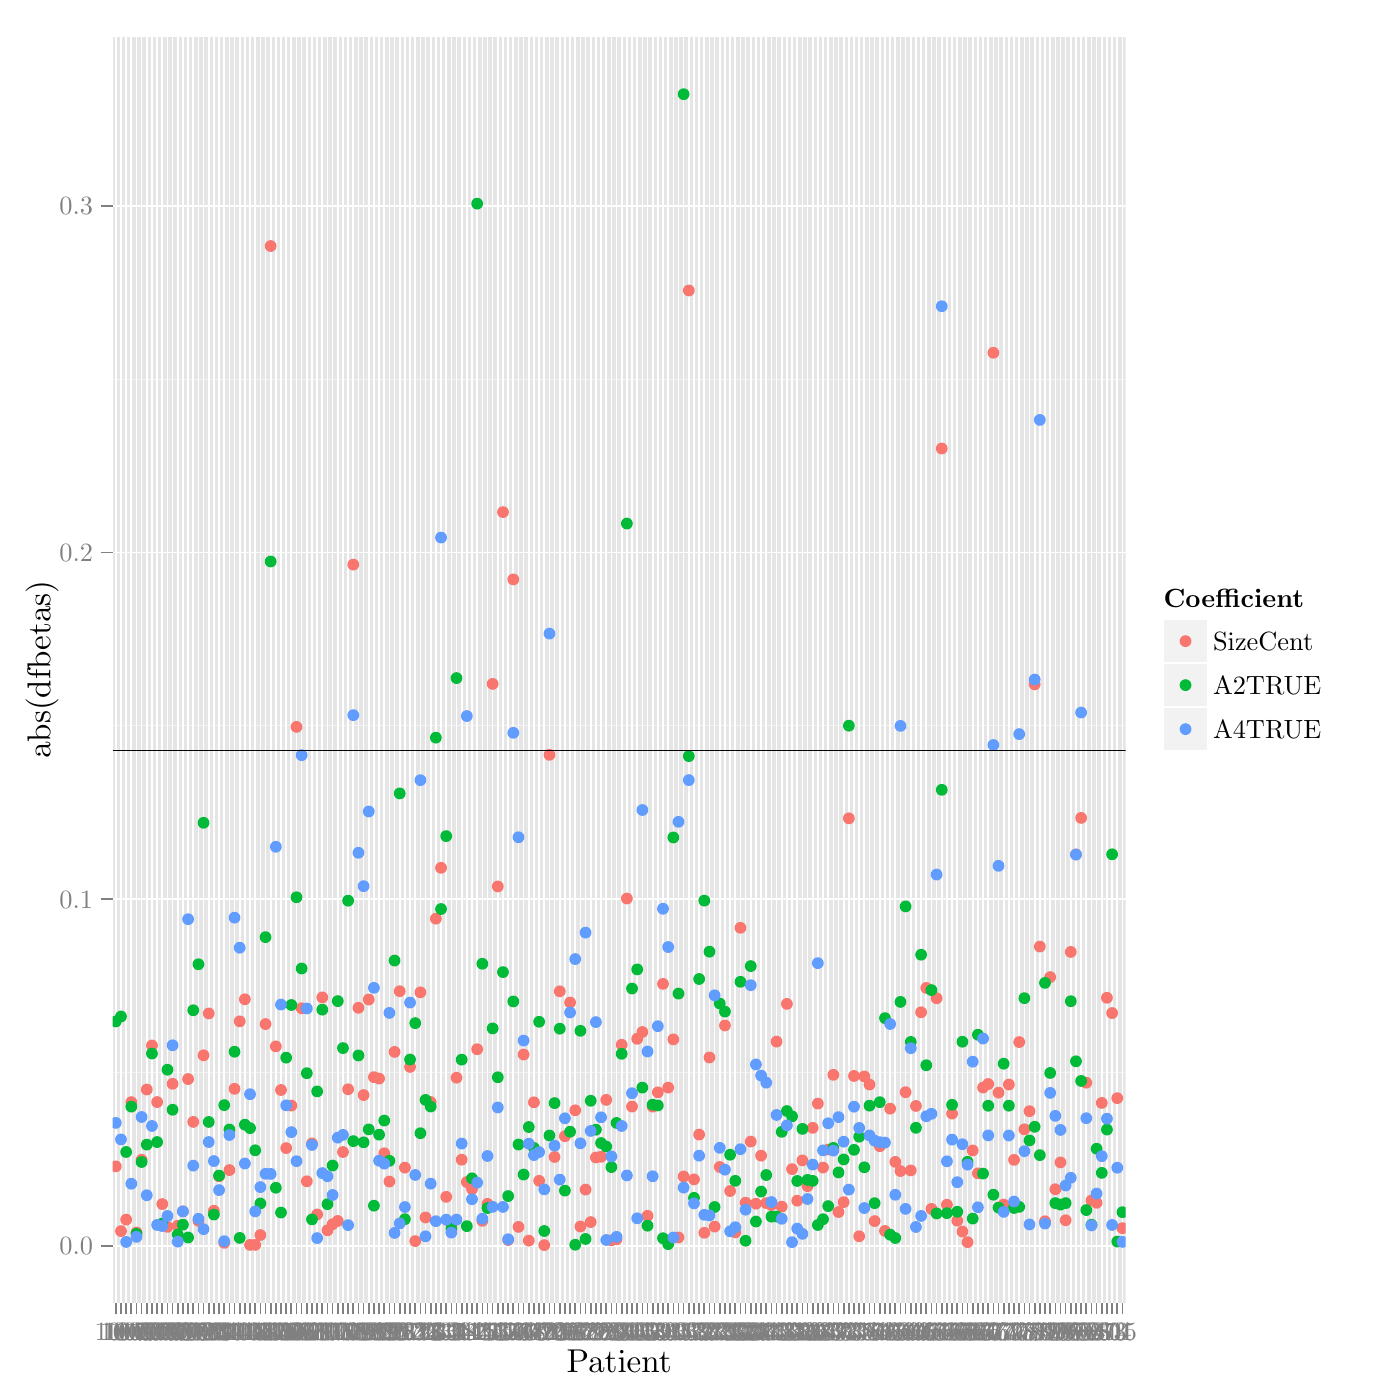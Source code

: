 % Created by tikzDevice version 0.8.1 on 2015-02-03 07:14:28
% !TEX encoding = UTF-8 Unicode
\documentclass[11pt]{memoir}
\nonstopmode

\usepackage{tikz}

\usepackage[active,tightpage,psfixbb]{preview}

\PreviewEnvironment{pgfpicture}

\setlength\PreviewBorder{0pt}

\usepackage{amsmath}
\newcommand{\SweaveOpts}[1]{}  % do not interfere with LaTeX
\newcommand{\SweaveInput}[1]{} % because they are not real TeX commands
\newcommand{\Sexpr}[1]{}       % will only be parsed by R


\usepackage{geometry}
\usepackage{amsmath}
\usepackage{lscape}
\geometry{verbose,tmargin=2.5cm,bmargin=2.5cm,lmargin=2.5cm,rmargin=2.5cm}


\begin{document}

\begin{tikzpicture}[x=1pt,y=1pt]
\definecolor{fillColor}{RGB}{255,255,255}
\path[use as bounding box,fill=fillColor,fill opacity=0.00] (0,0) rectangle (505.89,505.89);
\begin{scope}
\path[clip] (  0.00,  0.00) rectangle (505.89,505.89);
\definecolor{drawColor}{RGB}{255,255,255}
\definecolor{fillColor}{RGB}{255,255,255}

\path[draw=drawColor,line width= 0.6pt,line join=round,line cap=round,fill=fillColor] (  0.00,  0.00) rectangle (505.89,505.89);
\end{scope}
\begin{scope}
\path[clip] ( 40.73, 35.17) rectangle (406.71,492.64);
\definecolor{fillColor}{gray}{0.90}

\path[fill=fillColor] ( 40.73, 35.17) rectangle (406.71,492.64);
\definecolor{drawColor}{gray}{0.95}

\path[draw=drawColor,line width= 0.3pt,line join=round] ( 40.73,118.34) --
	(406.71,118.34);

\path[draw=drawColor,line width= 0.3pt,line join=round] ( 40.73,243.61) --
	(406.71,243.61);

\path[draw=drawColor,line width= 0.3pt,line join=round] ( 40.73,368.89) --
	(406.71,368.89);
\definecolor{drawColor}{RGB}{255,255,255}

\path[draw=drawColor,line width= 0.6pt,line join=round] ( 40.73, 55.70) --
	(406.71, 55.70);

\path[draw=drawColor,line width= 0.6pt,line join=round] ( 40.73,180.98) --
	(406.71,180.98);

\path[draw=drawColor,line width= 0.6pt,line join=round] ( 40.73,306.25) --
	(406.71,306.25);

\path[draw=drawColor,line width= 0.6pt,line join=round] ( 40.73,431.52) --
	(406.71,431.52);

\path[draw=drawColor,line width= 0.6pt,line join=round] ( 41.85, 35.17) --
	( 41.85,492.64);

\path[draw=drawColor,line width= 0.6pt,line join=round] ( 43.72, 35.17) --
	( 43.72,492.64);

\path[draw=drawColor,line width= 0.6pt,line join=round] ( 45.58, 35.17) --
	( 45.58,492.64);

\path[draw=drawColor,line width= 0.6pt,line join=round] ( 47.45, 35.17) --
	( 47.45,492.64);

\path[draw=drawColor,line width= 0.6pt,line join=round] ( 49.31, 35.17) --
	( 49.31,492.64);

\path[draw=drawColor,line width= 0.6pt,line join=round] ( 51.18, 35.17) --
	( 51.18,492.64);

\path[draw=drawColor,line width= 0.6pt,line join=round] ( 53.04, 35.17) --
	( 53.04,492.64);

\path[draw=drawColor,line width= 0.6pt,line join=round] ( 54.91, 35.17) --
	( 54.91,492.64);

\path[draw=drawColor,line width= 0.6pt,line join=round] ( 56.77, 35.17) --
	( 56.77,492.64);

\path[draw=drawColor,line width= 0.6pt,line join=round] ( 58.64, 35.17) --
	( 58.64,492.64);

\path[draw=drawColor,line width= 0.6pt,line join=round] ( 60.51, 35.17) --
	( 60.51,492.64);

\path[draw=drawColor,line width= 0.6pt,line join=round] ( 62.37, 35.17) --
	( 62.37,492.64);

\path[draw=drawColor,line width= 0.6pt,line join=round] ( 64.24, 35.17) --
	( 64.24,492.64);

\path[draw=drawColor,line width= 0.6pt,line join=round] ( 66.10, 35.17) --
	( 66.10,492.64);

\path[draw=drawColor,line width= 0.6pt,line join=round] ( 67.97, 35.17) --
	( 67.97,492.64);

\path[draw=drawColor,line width= 0.6pt,line join=round] ( 69.83, 35.17) --
	( 69.83,492.64);

\path[draw=drawColor,line width= 0.6pt,line join=round] ( 71.70, 35.17) --
	( 71.70,492.64);

\path[draw=drawColor,line width= 0.6pt,line join=round] ( 73.56, 35.17) --
	( 73.56,492.64);

\path[draw=drawColor,line width= 0.6pt,line join=round] ( 75.43, 35.17) --
	( 75.43,492.64);

\path[draw=drawColor,line width= 0.6pt,line join=round] ( 77.29, 35.17) --
	( 77.29,492.64);

\path[draw=drawColor,line width= 0.6pt,line join=round] ( 79.16, 35.17) --
	( 79.16,492.64);

\path[draw=drawColor,line width= 0.6pt,line join=round] ( 81.02, 35.17) --
	( 81.02,492.64);

\path[draw=drawColor,line width= 0.6pt,line join=round] ( 82.89, 35.17) --
	( 82.89,492.64);

\path[draw=drawColor,line width= 0.6pt,line join=round] ( 84.75, 35.17) --
	( 84.75,492.64);

\path[draw=drawColor,line width= 0.6pt,line join=round] ( 86.62, 35.17) --
	( 86.62,492.64);

\path[draw=drawColor,line width= 0.6pt,line join=round] ( 88.48, 35.17) --
	( 88.48,492.64);

\path[draw=drawColor,line width= 0.6pt,line join=round] ( 90.35, 35.17) --
	( 90.35,492.64);

\path[draw=drawColor,line width= 0.6pt,line join=round] ( 92.22, 35.17) --
	( 92.22,492.64);

\path[draw=drawColor,line width= 0.6pt,line join=round] ( 94.08, 35.17) --
	( 94.08,492.64);

\path[draw=drawColor,line width= 0.6pt,line join=round] ( 95.95, 35.17) --
	( 95.95,492.64);

\path[draw=drawColor,line width= 0.6pt,line join=round] ( 97.81, 35.17) --
	( 97.81,492.64);

\path[draw=drawColor,line width= 0.6pt,line join=round] ( 99.68, 35.17) --
	( 99.68,492.64);

\path[draw=drawColor,line width= 0.6pt,line join=round] (101.54, 35.17) --
	(101.54,492.64);

\path[draw=drawColor,line width= 0.6pt,line join=round] (103.41, 35.17) --
	(103.41,492.64);

\path[draw=drawColor,line width= 0.6pt,line join=round] (105.27, 35.17) --
	(105.27,492.64);

\path[draw=drawColor,line width= 0.6pt,line join=round] (107.14, 35.17) --
	(107.14,492.64);

\path[draw=drawColor,line width= 0.6pt,line join=round] (109.00, 35.17) --
	(109.00,492.64);

\path[draw=drawColor,line width= 0.6pt,line join=round] (110.87, 35.17) --
	(110.87,492.64);

\path[draw=drawColor,line width= 0.6pt,line join=round] (112.73, 35.17) --
	(112.73,492.64);

\path[draw=drawColor,line width= 0.6pt,line join=round] (114.60, 35.17) --
	(114.60,492.64);

\path[draw=drawColor,line width= 0.6pt,line join=round] (116.46, 35.17) --
	(116.46,492.64);

\path[draw=drawColor,line width= 0.6pt,line join=round] (118.33, 35.17) --
	(118.33,492.64);

\path[draw=drawColor,line width= 0.6pt,line join=round] (120.19, 35.17) --
	(120.19,492.64);

\path[draw=drawColor,line width= 0.6pt,line join=round] (122.06, 35.17) --
	(122.06,492.64);

\path[draw=drawColor,line width= 0.6pt,line join=round] (123.93, 35.17) --
	(123.93,492.64);

\path[draw=drawColor,line width= 0.6pt,line join=round] (125.79, 35.17) --
	(125.79,492.64);

\path[draw=drawColor,line width= 0.6pt,line join=round] (127.66, 35.17) --
	(127.66,492.64);

\path[draw=drawColor,line width= 0.6pt,line join=round] (129.52, 35.17) --
	(129.52,492.64);

\path[draw=drawColor,line width= 0.6pt,line join=round] (131.39, 35.17) --
	(131.39,492.64);

\path[draw=drawColor,line width= 0.6pt,line join=round] (133.25, 35.17) --
	(133.25,492.64);

\path[draw=drawColor,line width= 0.6pt,line join=round] (135.12, 35.17) --
	(135.12,492.64);

\path[draw=drawColor,line width= 0.6pt,line join=round] (136.98, 35.17) --
	(136.98,492.64);

\path[draw=drawColor,line width= 0.6pt,line join=round] (138.85, 35.17) --
	(138.85,492.64);

\path[draw=drawColor,line width= 0.6pt,line join=round] (140.71, 35.17) --
	(140.71,492.64);

\path[draw=drawColor,line width= 0.6pt,line join=round] (142.58, 35.17) --
	(142.58,492.64);

\path[draw=drawColor,line width= 0.6pt,line join=round] (144.44, 35.17) --
	(144.44,492.64);

\path[draw=drawColor,line width= 0.6pt,line join=round] (146.31, 35.17) --
	(146.31,492.64);

\path[draw=drawColor,line width= 0.6pt,line join=round] (148.17, 35.17) --
	(148.17,492.64);

\path[draw=drawColor,line width= 0.6pt,line join=round] (150.04, 35.17) --
	(150.04,492.64);

\path[draw=drawColor,line width= 0.6pt,line join=round] (151.91, 35.17) --
	(151.91,492.64);

\path[draw=drawColor,line width= 0.6pt,line join=round] (153.77, 35.17) --
	(153.77,492.64);

\path[draw=drawColor,line width= 0.6pt,line join=round] (155.64, 35.17) --
	(155.64,492.64);

\path[draw=drawColor,line width= 0.6pt,line join=round] (157.50, 35.17) --
	(157.50,492.64);

\path[draw=drawColor,line width= 0.6pt,line join=round] (159.37, 35.17) --
	(159.37,492.64);

\path[draw=drawColor,line width= 0.6pt,line join=round] (161.23, 35.17) --
	(161.23,492.64);

\path[draw=drawColor,line width= 0.6pt,line join=round] (163.10, 35.17) --
	(163.10,492.64);

\path[draw=drawColor,line width= 0.6pt,line join=round] (164.96, 35.17) --
	(164.96,492.64);

\path[draw=drawColor,line width= 0.6pt,line join=round] (166.83, 35.17) --
	(166.83,492.64);

\path[draw=drawColor,line width= 0.6pt,line join=round] (168.69, 35.17) --
	(168.69,492.64);

\path[draw=drawColor,line width= 0.6pt,line join=round] (170.56, 35.17) --
	(170.56,492.64);

\path[draw=drawColor,line width= 0.6pt,line join=round] (172.42, 35.17) --
	(172.42,492.64);

\path[draw=drawColor,line width= 0.6pt,line join=round] (174.29, 35.17) --
	(174.29,492.64);

\path[draw=drawColor,line width= 0.6pt,line join=round] (176.15, 35.17) --
	(176.15,492.64);

\path[draw=drawColor,line width= 0.6pt,line join=round] (178.02, 35.17) --
	(178.02,492.64);

\path[draw=drawColor,line width= 0.6pt,line join=round] (179.88, 35.17) --
	(179.88,492.64);

\path[draw=drawColor,line width= 0.6pt,line join=round] (181.75, 35.17) --
	(181.75,492.64);

\path[draw=drawColor,line width= 0.6pt,line join=round] (183.62, 35.17) --
	(183.62,492.64);

\path[draw=drawColor,line width= 0.6pt,line join=round] (185.48, 35.17) --
	(185.48,492.64);

\path[draw=drawColor,line width= 0.6pt,line join=round] (187.35, 35.17) --
	(187.35,492.64);

\path[draw=drawColor,line width= 0.6pt,line join=round] (189.21, 35.17) --
	(189.21,492.64);

\path[draw=drawColor,line width= 0.6pt,line join=round] (191.08, 35.17) --
	(191.08,492.64);

\path[draw=drawColor,line width= 0.6pt,line join=round] (192.94, 35.17) --
	(192.94,492.64);

\path[draw=drawColor,line width= 0.6pt,line join=round] (194.81, 35.17) --
	(194.81,492.64);

\path[draw=drawColor,line width= 0.6pt,line join=round] (196.67, 35.17) --
	(196.67,492.64);

\path[draw=drawColor,line width= 0.6pt,line join=round] (198.54, 35.17) --
	(198.54,492.64);

\path[draw=drawColor,line width= 0.6pt,line join=round] (200.40, 35.17) --
	(200.40,492.64);

\path[draw=drawColor,line width= 0.6pt,line join=round] (202.27, 35.17) --
	(202.27,492.64);

\path[draw=drawColor,line width= 0.6pt,line join=round] (204.13, 35.17) --
	(204.13,492.64);

\path[draw=drawColor,line width= 0.6pt,line join=round] (206.00, 35.17) --
	(206.00,492.64);

\path[draw=drawColor,line width= 0.6pt,line join=round] (207.86, 35.17) --
	(207.86,492.64);

\path[draw=drawColor,line width= 0.6pt,line join=round] (209.73, 35.17) --
	(209.73,492.64);

\path[draw=drawColor,line width= 0.6pt,line join=round] (211.60, 35.17) --
	(211.60,492.64);

\path[draw=drawColor,line width= 0.6pt,line join=round] (213.46, 35.17) --
	(213.46,492.64);

\path[draw=drawColor,line width= 0.6pt,line join=round] (215.33, 35.17) --
	(215.33,492.64);

\path[draw=drawColor,line width= 0.6pt,line join=round] (217.19, 35.17) --
	(217.19,492.64);

\path[draw=drawColor,line width= 0.6pt,line join=round] (219.06, 35.17) --
	(219.06,492.64);

\path[draw=drawColor,line width= 0.6pt,line join=round] (220.92, 35.17) --
	(220.92,492.64);

\path[draw=drawColor,line width= 0.6pt,line join=round] (222.79, 35.17) --
	(222.79,492.64);

\path[draw=drawColor,line width= 0.6pt,line join=round] (224.65, 35.17) --
	(224.65,492.64);

\path[draw=drawColor,line width= 0.6pt,line join=round] (226.52, 35.17) --
	(226.52,492.64);

\path[draw=drawColor,line width= 0.6pt,line join=round] (228.38, 35.17) --
	(228.38,492.64);

\path[draw=drawColor,line width= 0.6pt,line join=round] (230.25, 35.17) --
	(230.25,492.64);

\path[draw=drawColor,line width= 0.6pt,line join=round] (232.11, 35.17) --
	(232.11,492.64);

\path[draw=drawColor,line width= 0.6pt,line join=round] (233.98, 35.17) --
	(233.98,492.64);

\path[draw=drawColor,line width= 0.6pt,line join=round] (235.84, 35.17) --
	(235.84,492.64);

\path[draw=drawColor,line width= 0.6pt,line join=round] (237.71, 35.17) --
	(237.71,492.64);

\path[draw=drawColor,line width= 0.6pt,line join=round] (239.57, 35.17) --
	(239.57,492.64);

\path[draw=drawColor,line width= 0.6pt,line join=round] (241.44, 35.17) --
	(241.44,492.64);

\path[draw=drawColor,line width= 0.6pt,line join=round] (243.31, 35.17) --
	(243.31,492.64);

\path[draw=drawColor,line width= 0.6pt,line join=round] (245.17, 35.17) --
	(245.17,492.64);

\path[draw=drawColor,line width= 0.6pt,line join=round] (247.04, 35.17) --
	(247.04,492.64);

\path[draw=drawColor,line width= 0.6pt,line join=round] (248.90, 35.17) --
	(248.90,492.64);

\path[draw=drawColor,line width= 0.6pt,line join=round] (250.77, 35.17) --
	(250.77,492.64);

\path[draw=drawColor,line width= 0.6pt,line join=round] (252.63, 35.17) --
	(252.63,492.64);

\path[draw=drawColor,line width= 0.6pt,line join=round] (254.50, 35.17) --
	(254.50,492.64);

\path[draw=drawColor,line width= 0.6pt,line join=round] (256.36, 35.17) --
	(256.36,492.64);

\path[draw=drawColor,line width= 0.6pt,line join=round] (258.23, 35.17) --
	(258.23,492.64);

\path[draw=drawColor,line width= 0.6pt,line join=round] (260.09, 35.17) --
	(260.09,492.64);

\path[draw=drawColor,line width= 0.6pt,line join=round] (261.96, 35.17) --
	(261.96,492.64);

\path[draw=drawColor,line width= 0.6pt,line join=round] (263.82, 35.17) --
	(263.82,492.64);

\path[draw=drawColor,line width= 0.6pt,line join=round] (265.69, 35.17) --
	(265.69,492.64);

\path[draw=drawColor,line width= 0.6pt,line join=round] (267.55, 35.17) --
	(267.55,492.64);

\path[draw=drawColor,line width= 0.6pt,line join=round] (269.42, 35.17) --
	(269.42,492.64);

\path[draw=drawColor,line width= 0.6pt,line join=round] (271.28, 35.17) --
	(271.28,492.64);

\path[draw=drawColor,line width= 0.6pt,line join=round] (273.15, 35.17) --
	(273.15,492.64);

\path[draw=drawColor,line width= 0.6pt,line join=round] (275.02, 35.17) --
	(275.02,492.64);

\path[draw=drawColor,line width= 0.6pt,line join=round] (276.88, 35.17) --
	(276.88,492.64);

\path[draw=drawColor,line width= 0.6pt,line join=round] (278.75, 35.17) --
	(278.75,492.64);

\path[draw=drawColor,line width= 0.6pt,line join=round] (280.61, 35.17) --
	(280.61,492.64);

\path[draw=drawColor,line width= 0.6pt,line join=round] (282.48, 35.17) --
	(282.48,492.64);

\path[draw=drawColor,line width= 0.6pt,line join=round] (284.34, 35.17) --
	(284.34,492.64);

\path[draw=drawColor,line width= 0.6pt,line join=round] (286.21, 35.17) --
	(286.21,492.64);

\path[draw=drawColor,line width= 0.6pt,line join=round] (288.07, 35.17) --
	(288.07,492.64);

\path[draw=drawColor,line width= 0.6pt,line join=round] (289.94, 35.17) --
	(289.94,492.64);

\path[draw=drawColor,line width= 0.6pt,line join=round] (291.80, 35.17) --
	(291.80,492.64);

\path[draw=drawColor,line width= 0.6pt,line join=round] (293.67, 35.17) --
	(293.67,492.64);

\path[draw=drawColor,line width= 0.6pt,line join=round] (295.53, 35.17) --
	(295.53,492.64);

\path[draw=drawColor,line width= 0.6pt,line join=round] (297.40, 35.17) --
	(297.40,492.64);

\path[draw=drawColor,line width= 0.6pt,line join=round] (299.26, 35.17) --
	(299.26,492.64);

\path[draw=drawColor,line width= 0.6pt,line join=round] (301.13, 35.17) --
	(301.13,492.64);

\path[draw=drawColor,line width= 0.6pt,line join=round] (303.00, 35.17) --
	(303.00,492.64);

\path[draw=drawColor,line width= 0.6pt,line join=round] (304.86, 35.17) --
	(304.86,492.64);

\path[draw=drawColor,line width= 0.6pt,line join=round] (306.73, 35.17) --
	(306.73,492.64);

\path[draw=drawColor,line width= 0.6pt,line join=round] (308.59, 35.17) --
	(308.59,492.64);

\path[draw=drawColor,line width= 0.6pt,line join=round] (310.46, 35.17) --
	(310.46,492.64);

\path[draw=drawColor,line width= 0.6pt,line join=round] (312.32, 35.17) --
	(312.32,492.64);

\path[draw=drawColor,line width= 0.6pt,line join=round] (314.19, 35.17) --
	(314.19,492.64);

\path[draw=drawColor,line width= 0.6pt,line join=round] (316.05, 35.17) --
	(316.05,492.64);

\path[draw=drawColor,line width= 0.6pt,line join=round] (317.92, 35.17) --
	(317.92,492.64);

\path[draw=drawColor,line width= 0.6pt,line join=round] (319.78, 35.17) --
	(319.78,492.64);

\path[draw=drawColor,line width= 0.6pt,line join=round] (321.65, 35.17) --
	(321.65,492.64);

\path[draw=drawColor,line width= 0.6pt,line join=round] (323.51, 35.17) --
	(323.51,492.64);

\path[draw=drawColor,line width= 0.6pt,line join=round] (325.38, 35.17) --
	(325.38,492.64);

\path[draw=drawColor,line width= 0.6pt,line join=round] (327.24, 35.17) --
	(327.24,492.64);

\path[draw=drawColor,line width= 0.6pt,line join=round] (329.11, 35.17) --
	(329.11,492.64);

\path[draw=drawColor,line width= 0.6pt,line join=round] (330.97, 35.17) --
	(330.97,492.64);

\path[draw=drawColor,line width= 0.6pt,line join=round] (332.84, 35.17) --
	(332.84,492.64);

\path[draw=drawColor,line width= 0.6pt,line join=round] (334.71, 35.17) --
	(334.71,492.64);

\path[draw=drawColor,line width= 0.6pt,line join=round] (336.57, 35.17) --
	(336.57,492.64);

\path[draw=drawColor,line width= 0.6pt,line join=round] (338.44, 35.17) --
	(338.44,492.64);

\path[draw=drawColor,line width= 0.6pt,line join=round] (340.30, 35.17) --
	(340.30,492.64);

\path[draw=drawColor,line width= 0.6pt,line join=round] (342.17, 35.17) --
	(342.17,492.64);

\path[draw=drawColor,line width= 0.6pt,line join=round] (344.03, 35.17) --
	(344.03,492.64);

\path[draw=drawColor,line width= 0.6pt,line join=round] (345.90, 35.17) --
	(345.90,492.64);

\path[draw=drawColor,line width= 0.6pt,line join=round] (347.76, 35.17) --
	(347.76,492.64);

\path[draw=drawColor,line width= 0.6pt,line join=round] (349.63, 35.17) --
	(349.63,492.64);

\path[draw=drawColor,line width= 0.6pt,line join=round] (351.49, 35.17) --
	(351.49,492.64);

\path[draw=drawColor,line width= 0.6pt,line join=round] (353.36, 35.17) --
	(353.36,492.64);

\path[draw=drawColor,line width= 0.6pt,line join=round] (355.22, 35.17) --
	(355.22,492.64);

\path[draw=drawColor,line width= 0.6pt,line join=round] (357.09, 35.17) --
	(357.09,492.64);

\path[draw=drawColor,line width= 0.6pt,line join=round] (358.95, 35.17) --
	(358.95,492.64);

\path[draw=drawColor,line width= 0.6pt,line join=round] (360.82, 35.17) --
	(360.82,492.64);

\path[draw=drawColor,line width= 0.6pt,line join=round] (362.68, 35.17) --
	(362.68,492.64);

\path[draw=drawColor,line width= 0.6pt,line join=round] (364.55, 35.17) --
	(364.55,492.64);

\path[draw=drawColor,line width= 0.6pt,line join=round] (366.42, 35.17) --
	(366.42,492.64);

\path[draw=drawColor,line width= 0.6pt,line join=round] (368.28, 35.17) --
	(368.28,492.64);

\path[draw=drawColor,line width= 0.6pt,line join=round] (370.15, 35.17) --
	(370.15,492.64);

\path[draw=drawColor,line width= 0.6pt,line join=round] (372.01, 35.17) --
	(372.01,492.64);

\path[draw=drawColor,line width= 0.6pt,line join=round] (373.88, 35.17) --
	(373.88,492.64);

\path[draw=drawColor,line width= 0.6pt,line join=round] (375.74, 35.17) --
	(375.74,492.64);

\path[draw=drawColor,line width= 0.6pt,line join=round] (377.61, 35.17) --
	(377.61,492.64);

\path[draw=drawColor,line width= 0.6pt,line join=round] (379.47, 35.17) --
	(379.47,492.64);

\path[draw=drawColor,line width= 0.6pt,line join=round] (381.34, 35.17) --
	(381.34,492.64);

\path[draw=drawColor,line width= 0.6pt,line join=round] (383.20, 35.17) --
	(383.20,492.64);

\path[draw=drawColor,line width= 0.6pt,line join=round] (385.07, 35.17) --
	(385.07,492.64);

\path[draw=drawColor,line width= 0.6pt,line join=round] (386.93, 35.17) --
	(386.93,492.64);

\path[draw=drawColor,line width= 0.6pt,line join=round] (388.80, 35.17) --
	(388.80,492.64);

\path[draw=drawColor,line width= 0.6pt,line join=round] (390.66, 35.17) --
	(390.66,492.64);

\path[draw=drawColor,line width= 0.6pt,line join=round] (392.53, 35.17) --
	(392.53,492.64);

\path[draw=drawColor,line width= 0.6pt,line join=round] (394.40, 35.17) --
	(394.40,492.64);

\path[draw=drawColor,line width= 0.6pt,line join=round] (396.26, 35.17) --
	(396.26,492.64);

\path[draw=drawColor,line width= 0.6pt,line join=round] (398.13, 35.17) --
	(398.13,492.64);

\path[draw=drawColor,line width= 0.6pt,line join=round] (399.99, 35.17) --
	(399.99,492.64);

\path[draw=drawColor,line width= 0.6pt,line join=round] (401.86, 35.17) --
	(401.86,492.64);

\path[draw=drawColor,line width= 0.6pt,line join=round] (403.72, 35.17) --
	(403.72,492.64);

\path[draw=drawColor,line width= 0.6pt,line join=round] (405.59, 35.17) --
	(405.59,492.64);
\definecolor{fillColor}{RGB}{248,118,109}

\path[fill=fillColor] (317.92, 91.70) circle (  2.13);

\path[fill=fillColor] (405.59, 62.09) circle (  2.13);

\path[fill=fillColor] ( 41.85, 84.41) circle (  2.13);

\path[fill=fillColor] (155.64,107.67) circle (  2.13);

\path[fill=fillColor] (192.94,107.57) circle (  2.13);

\path[fill=fillColor] (200.40, 87.81) circle (  2.13);

\path[fill=fillColor] (151.91,147.31) circle (  2.13);

\path[fill=fillColor] (153.77, 65.96) circle (  2.13);

\path[fill=fillColor] (157.50,173.93) circle (  2.13);

\path[fill=fillColor] (159.37,192.30) circle (  2.13);

\path[fill=fillColor] (161.23, 73.40) circle (  2.13);

\path[fill=fillColor] (163.10, 63.13) circle (  2.13);

\path[fill=fillColor] (164.96,116.46) circle (  2.13);

\path[fill=fillColor] (166.83, 86.84) circle (  2.13);

\path[fill=fillColor] (168.69, 78.76) circle (  2.13);

\path[fill=fillColor] (170.56, 76.17) circle (  2.13);

\path[fill=fillColor] (172.42,126.75) circle (  2.13);

\path[fill=fillColor] (176.15, 70.88) circle (  2.13);

\path[fill=fillColor] (178.02,258.76) circle (  2.13);

\path[fill=fillColor] (179.88,185.57) circle (  2.13);

\path[fill=fillColor] (181.75,320.84) circle (  2.13);

\path[fill=fillColor] (183.62, 57.80) circle (  2.13);

\path[fill=fillColor] (185.48,296.52) circle (  2.13);

\path[fill=fillColor] (187.35, 62.55) circle (  2.13);

\path[fill=fillColor] (189.21,124.83) circle (  2.13);

\path[fill=fillColor] (191.08, 57.59) circle (  2.13);

\path[fill=fillColor] (194.81, 79.20) circle (  2.13);

\path[fill=fillColor] (196.67, 55.97) circle (  2.13);

\path[fill=fillColor] (198.54,233.14) circle (  2.13);

\path[fill=fillColor] (202.27,147.68) circle (  2.13);

\path[fill=fillColor] (204.13, 95.32) circle (  2.13);

\path[fill=fillColor] (206.00,143.63) circle (  2.13);

\path[fill=fillColor] (207.86,104.68) circle (  2.13);

\path[fill=fillColor] (209.73, 62.69) circle (  2.13);

\path[fill=fillColor] (211.60, 76.03) circle (  2.13);

\path[fill=fillColor] (213.46, 64.29) circle (  2.13);

\path[fill=fillColor] (215.33, 87.64) circle (  2.13);

\path[fill=fillColor] (217.19, 87.89) circle (  2.13);

\path[fill=fillColor] (219.06,108.45) circle (  2.13);

\path[fill=fillColor] (220.92, 57.70) circle (  2.13);

\path[fill=fillColor] (222.79, 58.08) circle (  2.13);

\path[fill=fillColor] (224.65,128.35) circle (  2.13);

\path[fill=fillColor] (226.52,181.22) circle (  2.13);

\path[fill=fillColor] (228.38,106.04) circle (  2.13);

\path[fill=fillColor] (230.25,130.52) circle (  2.13);

\path[fill=fillColor] (232.11,132.98) circle (  2.13);

\path[fill=fillColor] (233.98, 66.56) circle (  2.13);

\path[fill=fillColor] (235.84,106.01) circle (  2.13);

\path[fill=fillColor] (237.71,111.17) circle (  2.13);

\path[fill=fillColor] (239.57,150.36) circle (  2.13);

\path[fill=fillColor] (241.44,112.88) circle (  2.13);

\path[fill=fillColor] (243.31,130.31) circle (  2.13);

\path[fill=fillColor] (245.17, 58.74) circle (  2.13);

\path[fill=fillColor] (247.04, 80.78) circle (  2.13);

\path[fill=fillColor] (248.90,400.92) circle (  2.13);

\path[fill=fillColor] (250.77, 79.72) circle (  2.13);

\path[fill=fillColor] (252.63, 95.90) circle (  2.13);

\path[fill=fillColor] (254.50, 60.41) circle (  2.13);

\path[fill=fillColor] (256.36,123.77) circle (  2.13);

\path[fill=fillColor] (258.23, 62.65) circle (  2.13);

\path[fill=fillColor] (260.09, 84.20) circle (  2.13);

\path[fill=fillColor] (261.96,135.34) circle (  2.13);

\path[fill=fillColor] (263.82, 75.51) circle (  2.13);

\path[fill=fillColor] (265.69, 60.57) circle (  2.13);

\path[fill=fillColor] (267.55,170.62) circle (  2.13);

\path[fill=fillColor] (269.42, 71.29) circle (  2.13);

\path[fill=fillColor] (271.28, 93.38) circle (  2.13);

\path[fill=fillColor] (273.15, 70.92) circle (  2.13);

\path[fill=fillColor] (275.02, 88.29) circle (  2.13);

\path[fill=fillColor] (276.88, 71.15) circle (  2.13);

\path[fill=fillColor] (278.75, 70.46) circle (  2.13);

\path[fill=fillColor] (280.61,129.50) circle (  2.13);

\path[fill=fillColor] (282.48, 69.87) circle (  2.13);

\path[fill=fillColor] (284.34,143.13) circle (  2.13);

\path[fill=fillColor] (286.21, 83.43) circle (  2.13);

\path[fill=fillColor] (288.07, 72.02) circle (  2.13);

\path[fill=fillColor] (289.94, 86.58) circle (  2.13);

\path[fill=fillColor] (291.80, 77.28) circle (  2.13);

\path[fill=fillColor] (293.67, 98.35) circle (  2.13);

\path[fill=fillColor] (295.53,107.11) circle (  2.13);

\path[fill=fillColor] (297.40, 83.99) circle (  2.13);

\path[fill=fillColor] (299.26, 90.50) circle (  2.13);

\path[fill=fillColor] (301.13,117.49) circle (  2.13);

\path[fill=fillColor] (303.00, 67.92) circle (  2.13);

\path[fill=fillColor] (304.86, 71.49) circle (  2.13);

\path[fill=fillColor] (306.73,210.19) circle (  2.13);

\path[fill=fillColor] (308.59,117.08) circle (  2.13);

\path[fill=fillColor] (310.46, 59.17) circle (  2.13);

\path[fill=fillColor] (312.32,116.92) circle (  2.13);

\path[fill=fillColor] (314.19,113.99) circle (  2.13);

\path[fill=fillColor] (316.05, 64.64) circle (  2.13);

\path[fill=fillColor] (319.78, 61.09) circle (  2.13);

\path[fill=fillColor] (321.65,105.27) circle (  2.13);

\path[fill=fillColor] (323.51, 86.04) circle (  2.13);

\path[fill=fillColor] (325.38, 82.73) circle (  2.13);

\path[fill=fillColor] (327.24,111.22) circle (  2.13);

\path[fill=fillColor] (329.11, 82.96) circle (  2.13);

\path[fill=fillColor] (330.97,106.25) circle (  2.13);

\path[fill=fillColor] (332.84,140.10) circle (  2.13);

\path[fill=fillColor] (334.71,148.90) circle (  2.13);

\path[fill=fillColor] (336.57, 69.06) circle (  2.13);

\path[fill=fillColor] (338.44,145.17) circle (  2.13);

\path[fill=fillColor] (340.30,343.82) circle (  2.13);

\path[fill=fillColor] (342.17, 70.56) circle (  2.13);

\path[fill=fillColor] (344.03,103.49) circle (  2.13);

\path[fill=fillColor] (345.90, 64.79) circle (  2.13);

\path[fill=fillColor] (347.76, 60.87) circle (  2.13);

\path[fill=fillColor] (349.63, 57.04) circle (  2.13);

\path[fill=fillColor] (351.49, 90.17) circle (  2.13);

\path[fill=fillColor] (353.36, 81.90) circle (  2.13);

\path[fill=fillColor] (355.22,112.90) circle (  2.13);

\path[fill=fillColor] (357.09,114.17) circle (  2.13);

\path[fill=fillColor] (358.95,378.41) circle (  2.13);

\path[fill=fillColor] (360.82,111.06) circle (  2.13);

\path[fill=fillColor] (362.68, 70.63) circle (  2.13);

\path[fill=fillColor] (364.55,113.98) circle (  2.13);

\path[fill=fillColor] (366.42, 86.77) circle (  2.13);

\path[fill=fillColor] (368.28,129.34) circle (  2.13);

\path[fill=fillColor] (370.15, 97.80) circle (  2.13);

\path[fill=fillColor] (372.01,104.36) circle (  2.13);

\path[fill=fillColor] (373.88,258.58) circle (  2.13);

\path[fill=fillColor] (375.74,163.86) circle (  2.13);

\path[fill=fillColor] (377.61, 64.59) circle (  2.13);

\path[fill=fillColor] (379.47,152.81) circle (  2.13);

\path[fill=fillColor] (381.34, 76.15) circle (  2.13);

\path[fill=fillColor] (383.20, 85.85) circle (  2.13);

\path[fill=fillColor] (385.07, 64.96) circle (  2.13);

\path[fill=fillColor] (386.93,161.91) circle (  2.13);

\path[fill=fillColor] (388.80,197.15) circle (  2.13);

\path[fill=fillColor] (390.66,210.34) circle (  2.13);

\path[fill=fillColor] (392.53,114.65) circle (  2.13);

\path[fill=fillColor] (394.40, 72.08) circle (  2.13);

\path[fill=fillColor] (396.26, 71.26) circle (  2.13);

\path[fill=fillColor] (398.13,107.34) circle (  2.13);

\path[fill=fillColor] (399.99,145.34) circle (  2.13);

\path[fill=fillColor] (401.86,139.82) circle (  2.13);

\path[fill=fillColor] (403.72,109.07) circle (  2.13);

\path[fill=fillColor] ( 43.72, 61.03) circle (  2.13);

\path[fill=fillColor] ( 45.58, 65.18) circle (  2.13);

\path[fill=fillColor] ( 47.45,107.64) circle (  2.13);

\path[fill=fillColor] ( 49.31, 60.53) circle (  2.13);

\path[fill=fillColor] ( 51.18, 86.80) circle (  2.13);

\path[fill=fillColor] ( 53.04,112.19) circle (  2.13);

\path[fill=fillColor] ( 54.91,128.10) circle (  2.13);

\path[fill=fillColor] ( 56.77,107.66) circle (  2.13);

\path[fill=fillColor] ( 58.64, 70.79) circle (  2.13);

\path[fill=fillColor] ( 60.51, 62.57) circle (  2.13);

\path[fill=fillColor] ( 62.37,114.26) circle (  2.13);

\path[fill=fillColor] ( 64.24, 63.00) circle (  2.13);

\path[fill=fillColor] ( 66.10, 68.16) circle (  2.13);

\path[fill=fillColor] ( 67.97,115.97) circle (  2.13);

\path[fill=fillColor] ( 69.83,100.48) circle (  2.13);

\path[fill=fillColor] ( 71.70, 64.73) circle (  2.13);

\path[fill=fillColor] ( 73.56,124.55) circle (  2.13);

\path[fill=fillColor] ( 75.43,139.68) circle (  2.13);

\path[fill=fillColor] ( 77.29, 68.39) circle (  2.13);

\path[fill=fillColor] ( 79.16, 80.83) circle (  2.13);

\path[fill=fillColor] ( 81.02, 56.79) circle (  2.13);

\path[fill=fillColor] ( 82.89, 83.07) circle (  2.13);

\path[fill=fillColor] ( 84.75,112.44) circle (  2.13);

\path[fill=fillColor] ( 86.62,136.82) circle (  2.13);

\path[fill=fillColor] ( 88.48,144.80) circle (  2.13);

\path[fill=fillColor] ( 90.35, 56.04) circle (  2.13);

\path[fill=fillColor] ( 92.22, 56.05) circle (  2.13);

\path[fill=fillColor] ( 94.08, 59.61) circle (  2.13);

\path[fill=fillColor] ( 95.95,135.84) circle (  2.13);

\path[fill=fillColor] ( 97.81,416.99) circle (  2.13);

\path[fill=fillColor] ( 99.68,127.78) circle (  2.13);

\path[fill=fillColor] (101.54,112.02) circle (  2.13);

\path[fill=fillColor] (103.41, 91.03) circle (  2.13);

\path[fill=fillColor] (105.27,106.38) circle (  2.13);

\path[fill=fillColor] (107.14,243.23) circle (  2.13);

\path[fill=fillColor] (109.00,141.54) circle (  2.13);

\path[fill=fillColor] (110.87, 79.03) circle (  2.13);

\path[fill=fillColor] (112.73, 92.71) circle (  2.13);

\path[fill=fillColor] (114.60, 67.05) circle (  2.13);

\path[fill=fillColor] (116.46,145.48) circle (  2.13);

\path[fill=fillColor] (118.33, 61.33) circle (  2.13);

\path[fill=fillColor] (120.19, 63.52) circle (  2.13);

\path[fill=fillColor] (122.06, 64.69) circle (  2.13);

\path[fill=fillColor] (123.93, 89.61) circle (  2.13);

\path[fill=fillColor] (125.79,112.28) circle (  2.13);

\path[fill=fillColor] (127.66,301.86) circle (  2.13);

\path[fill=fillColor] (129.52,141.71) circle (  2.13);

\path[fill=fillColor] (131.39,110.18) circle (  2.13);

\path[fill=fillColor] (133.25,144.71) circle (  2.13);

\path[fill=fillColor] (135.12,116.66) circle (  2.13);

\path[fill=fillColor] (136.98,116.15) circle (  2.13);

\path[fill=fillColor] (138.85, 89.15) circle (  2.13);

\path[fill=fillColor] (140.71, 78.94) circle (  2.13);

\path[fill=fillColor] (142.58,125.78) circle (  2.13);

\path[fill=fillColor] (144.44,147.72) circle (  2.13);

\path[fill=fillColor] (146.31, 83.96) circle (  2.13);

\path[fill=fillColor] (148.17,120.35) circle (  2.13);

\path[fill=fillColor] (150.04, 57.41) circle (  2.13);

\path[fill=fillColor] (174.29, 64.74) circle (  2.13);
\definecolor{fillColor}{RGB}{0,186,56}

\path[fill=fillColor] (317.92,107.62) circle (  2.13);

\path[fill=fillColor] (405.59, 67.87) circle (  2.13);

\path[fill=fillColor] ( 41.85,136.79) circle (  2.13);

\path[fill=fillColor] (155.64,106.04) circle (  2.13);

\path[fill=fillColor] (192.94, 91.07) circle (  2.13);

\path[fill=fillColor] (200.40,107.29) circle (  2.13);

\path[fill=fillColor] (151.91, 96.40) circle (  2.13);

\path[fill=fillColor] (153.77,108.43) circle (  2.13);

\path[fill=fillColor] (157.50,239.33) circle (  2.13);

\path[fill=fillColor] (159.37,177.41) circle (  2.13);

\path[fill=fillColor] (161.23,203.76) circle (  2.13);

\path[fill=fillColor] (163.10, 61.80) circle (  2.13);

\path[fill=fillColor] (164.96,260.86) circle (  2.13);

\path[fill=fillColor] (166.83,122.98) circle (  2.13);

\path[fill=fillColor] (168.69, 62.81) circle (  2.13);

\path[fill=fillColor] (170.56, 80.10) circle (  2.13);

\path[fill=fillColor] (172.42,432.29) circle (  2.13);

\path[fill=fillColor] (176.15, 69.36) circle (  2.13);

\path[fill=fillColor] (178.02,134.27) circle (  2.13);

\path[fill=fillColor] (179.88,116.62) circle (  2.13);

\path[fill=fillColor] (181.75,154.62) circle (  2.13);

\path[fill=fillColor] (183.62, 73.69) circle (  2.13);

\path[fill=fillColor] (185.48,144.02) circle (  2.13);

\path[fill=fillColor] (187.35, 92.32) circle (  2.13);

\path[fill=fillColor] (189.21, 81.46) circle (  2.13);

\path[fill=fillColor] (191.08, 98.64) circle (  2.13);

\path[fill=fillColor] (194.81,136.67) circle (  2.13);

\path[fill=fillColor] (196.67, 61.06) circle (  2.13);

\path[fill=fillColor] (198.54, 95.58) circle (  2.13);

\path[fill=fillColor] (202.27,134.17) circle (  2.13);

\path[fill=fillColor] (204.13, 75.66) circle (  2.13);

\path[fill=fillColor] (206.00, 96.95) circle (  2.13);

\path[fill=fillColor] (207.86, 56.10) circle (  2.13);

\path[fill=fillColor] (209.73,133.40) circle (  2.13);

\path[fill=fillColor] (211.60, 58.19) circle (  2.13);

\path[fill=fillColor] (213.46,108.12) circle (  2.13);

\path[fill=fillColor] (215.33, 97.68) circle (  2.13);

\path[fill=fillColor] (217.19, 92.85) circle (  2.13);

\path[fill=fillColor] (219.06, 91.57) circle (  2.13);

\path[fill=fillColor] (220.92, 84.16) circle (  2.13);

\path[fill=fillColor] (222.79,100.11) circle (  2.13);

\path[fill=fillColor] (224.65,125.09) circle (  2.13);

\path[fill=fillColor] (226.52,316.70) circle (  2.13);

\path[fill=fillColor] (228.38,148.69) circle (  2.13);

\path[fill=fillColor] (230.25,155.59) circle (  2.13);

\path[fill=fillColor] (232.11,112.88) circle (  2.13);

\path[fill=fillColor] (233.98, 62.98) circle (  2.13);

\path[fill=fillColor] (235.84,106.72) circle (  2.13);

\path[fill=fillColor] (237.71,106.43) circle (  2.13);

\path[fill=fillColor] (239.57, 58.46) circle (  2.13);

\path[fill=fillColor] (241.44, 56.32) circle (  2.13);

\path[fill=fillColor] (243.31,203.27) circle (  2.13);

\path[fill=fillColor] (245.17,146.86) circle (  2.13);

\path[fill=fillColor] (247.04,471.85) circle (  2.13);

\path[fill=fillColor] (248.90,232.67) circle (  2.13);

\path[fill=fillColor] (250.77, 73.05) circle (  2.13);

\path[fill=fillColor] (252.63,152.13) circle (  2.13);

\path[fill=fillColor] (254.50,180.45) circle (  2.13);

\path[fill=fillColor] (256.36,162.00) circle (  2.13);

\path[fill=fillColor] (258.23, 69.74) circle (  2.13);

\path[fill=fillColor] (260.09,143.27) circle (  2.13);

\path[fill=fillColor] (261.96,140.33) circle (  2.13);

\path[fill=fillColor] (263.82, 88.62) circle (  2.13);

\path[fill=fillColor] (265.69, 79.19) circle (  2.13);

\path[fill=fillColor] (267.55,151.11) circle (  2.13);

\path[fill=fillColor] (269.42, 57.54) circle (  2.13);

\path[fill=fillColor] (271.28,156.79) circle (  2.13);

\path[fill=fillColor] (273.15, 64.49) circle (  2.13);

\path[fill=fillColor] (275.02, 75.31) circle (  2.13);

\path[fill=fillColor] (276.88, 81.30) circle (  2.13);

\path[fill=fillColor] (278.75, 66.26) circle (  2.13);

\path[fill=fillColor] (280.61, 66.29) circle (  2.13);

\path[fill=fillColor] (282.48, 96.90) circle (  2.13);

\path[fill=fillColor] (284.34,104.42) circle (  2.13);

\path[fill=fillColor] (286.21,102.49) circle (  2.13);

\path[fill=fillColor] (288.07, 79.15) circle (  2.13);

\path[fill=fillColor] (289.94, 97.97) circle (  2.13);

\path[fill=fillColor] (291.80, 79.53) circle (  2.13);

\path[fill=fillColor] (293.67, 79.18) circle (  2.13);

\path[fill=fillColor] (295.53, 63.23) circle (  2.13);

\path[fill=fillColor] (297.40, 65.33) circle (  2.13);

\path[fill=fillColor] (299.26, 70.07) circle (  2.13);

\path[fill=fillColor] (301.13, 91.10) circle (  2.13);

\path[fill=fillColor] (303.00, 82.23) circle (  2.13);

\path[fill=fillColor] (304.86, 86.93) circle (  2.13);

\path[fill=fillColor] (306.73,243.66) circle (  2.13);

\path[fill=fillColor] (308.59, 90.39) circle (  2.13);

\path[fill=fillColor] (310.46, 95.14) circle (  2.13);

\path[fill=fillColor] (312.32, 84.08) circle (  2.13);

\path[fill=fillColor] (314.19,106.36) circle (  2.13);

\path[fill=fillColor] (316.05, 71.13) circle (  2.13);

\path[fill=fillColor] (319.78,137.99) circle (  2.13);

\path[fill=fillColor] (321.65, 59.73) circle (  2.13);

\path[fill=fillColor] (323.51, 58.53) circle (  2.13);

\path[fill=fillColor] (325.38,143.85) circle (  2.13);

\path[fill=fillColor] (327.24,178.36) circle (  2.13);

\path[fill=fillColor] (329.11,129.38) circle (  2.13);

\path[fill=fillColor] (330.97, 98.35) circle (  2.13);

\path[fill=fillColor] (332.84,160.90) circle (  2.13);

\path[fill=fillColor] (334.71,120.96) circle (  2.13);

\path[fill=fillColor] (336.57,148.11) circle (  2.13);

\path[fill=fillColor] (338.44, 67.41) circle (  2.13);

\path[fill=fillColor] (340.30,220.49) circle (  2.13);

\path[fill=fillColor] (342.17, 67.51) circle (  2.13);

\path[fill=fillColor] (344.03,106.66) circle (  2.13);

\path[fill=fillColor] (345.90, 68.02) circle (  2.13);

\path[fill=fillColor] (347.76,129.46) circle (  2.13);

\path[fill=fillColor] (349.63, 86.08) circle (  2.13);

\path[fill=fillColor] (351.49, 65.55) circle (  2.13);

\path[fill=fillColor] (353.36,131.99) circle (  2.13);

\path[fill=fillColor] (355.22, 81.81) circle (  2.13);

\path[fill=fillColor] (357.09,106.33) circle (  2.13);

\path[fill=fillColor] (358.95, 74.18) circle (  2.13);

\path[fill=fillColor] (360.82, 69.52) circle (  2.13);

\path[fill=fillColor] (362.68,121.51) circle (  2.13);

\path[fill=fillColor] (364.55,106.35) circle (  2.13);

\path[fill=fillColor] (366.42, 69.38) circle (  2.13);

\path[fill=fillColor] (368.28, 69.79) circle (  2.13);

\path[fill=fillColor] (370.15,145.20) circle (  2.13);

\path[fill=fillColor] (372.01, 93.79) circle (  2.13);

\path[fill=fillColor] (373.88, 98.72) circle (  2.13);

\path[fill=fillColor] (375.74, 88.48) circle (  2.13);

\path[fill=fillColor] (377.61,150.72) circle (  2.13);

\path[fill=fillColor] (379.47,118.17) circle (  2.13);

\path[fill=fillColor] (381.34, 71.14) circle (  2.13);

\path[fill=fillColor] (383.20, 70.60) circle (  2.13);

\path[fill=fillColor] (385.07, 71.14) circle (  2.13);

\path[fill=fillColor] (386.93,144.09) circle (  2.13);

\path[fill=fillColor] (388.80,122.39) circle (  2.13);

\path[fill=fillColor] (390.66,115.29) circle (  2.13);

\path[fill=fillColor] (392.53, 68.63) circle (  2.13);

\path[fill=fillColor] (394.40, 63.32) circle (  2.13);

\path[fill=fillColor] (396.26, 90.79) circle (  2.13);

\path[fill=fillColor] (398.13, 82.07) circle (  2.13);

\path[fill=fillColor] (399.99, 97.72) circle (  2.13);

\path[fill=fillColor] (401.86,197.19) circle (  2.13);

\path[fill=fillColor] (403.72, 57.25) circle (  2.13);

\path[fill=fillColor] ( 43.72,138.58) circle (  2.13);

\path[fill=fillColor] ( 45.58, 89.62) circle (  2.13);

\path[fill=fillColor] ( 47.45,106.01) circle (  2.13);

\path[fill=fillColor] ( 49.31, 60.04) circle (  2.13);

\path[fill=fillColor] ( 51.18, 85.99) circle (  2.13);

\path[fill=fillColor] ( 53.04, 92.28) circle (  2.13);

\path[fill=fillColor] ( 54.91,125.19) circle (  2.13);

\path[fill=fillColor] ( 56.77, 93.21) circle (  2.13);

\path[fill=fillColor] ( 58.64, 63.77) circle (  2.13);

\path[fill=fillColor] ( 60.51,119.34) circle (  2.13);

\path[fill=fillColor] ( 62.37,104.88) circle (  2.13);

\path[fill=fillColor] ( 64.24, 59.80) circle (  2.13);

\path[fill=fillColor] ( 66.10, 63.35) circle (  2.13);

\path[fill=fillColor] ( 67.97, 58.72) circle (  2.13);

\path[fill=fillColor] ( 69.83,140.82) circle (  2.13);

\path[fill=fillColor] ( 71.70,157.45) circle (  2.13);

\path[fill=fillColor] ( 73.56,208.57) circle (  2.13);

\path[fill=fillColor] ( 75.43,100.47) circle (  2.13);

\path[fill=fillColor] ( 77.29, 67.00) circle (  2.13);

\path[fill=fillColor] ( 79.16, 81.10) circle (  2.13);

\path[fill=fillColor] ( 81.02,106.55) circle (  2.13);

\path[fill=fillColor] ( 82.89, 97.74) circle (  2.13);

\path[fill=fillColor] ( 84.75,125.85) circle (  2.13);

\path[fill=fillColor] ( 86.62, 58.57) circle (  2.13);

\path[fill=fillColor] ( 88.48, 99.48) circle (  2.13);

\path[fill=fillColor] ( 90.35, 98.24) circle (  2.13);

\path[fill=fillColor] ( 92.22, 90.23) circle (  2.13);

\path[fill=fillColor] ( 94.08, 71.01) circle (  2.13);

\path[fill=fillColor] ( 95.95,167.25) circle (  2.13);

\path[fill=fillColor] ( 97.81,302.99) circle (  2.13);

\path[fill=fillColor] ( 99.68, 76.69) circle (  2.13);

\path[fill=fillColor] (101.54, 67.73) circle (  2.13);

\path[fill=fillColor] (103.41,123.70) circle (  2.13);

\path[fill=fillColor] (105.27,142.73) circle (  2.13);

\path[fill=fillColor] (107.14,181.66) circle (  2.13);

\path[fill=fillColor] (109.00,155.92) circle (  2.13);

\path[fill=fillColor] (110.87,118.09) circle (  2.13);

\path[fill=fillColor] (112.73, 65.26) circle (  2.13);

\path[fill=fillColor] (114.60,111.51) circle (  2.13);

\path[fill=fillColor] (116.46,141.05) circle (  2.13);

\path[fill=fillColor] (118.33, 70.76) circle (  2.13);

\path[fill=fillColor] (120.19, 84.72) circle (  2.13);

\path[fill=fillColor] (122.06,144.14) circle (  2.13);

\path[fill=fillColor] (123.93,127.16) circle (  2.13);

\path[fill=fillColor] (125.79,180.42) circle (  2.13);

\path[fill=fillColor] (127.66, 93.54) circle (  2.13);

\path[fill=fillColor] (129.52,124.50) circle (  2.13);

\path[fill=fillColor] (131.39, 93.11) circle (  2.13);

\path[fill=fillColor] (133.25, 97.78) circle (  2.13);

\path[fill=fillColor] (135.12, 70.22) circle (  2.13);

\path[fill=fillColor] (136.98, 95.88) circle (  2.13);

\path[fill=fillColor] (138.85,100.97) circle (  2.13);

\path[fill=fillColor] (140.71, 86.44) circle (  2.13);

\path[fill=fillColor] (142.58,158.79) circle (  2.13);

\path[fill=fillColor] (144.44,219.19) circle (  2.13);

\path[fill=fillColor] (146.31, 65.33) circle (  2.13);

\path[fill=fillColor] (148.17,123.03) circle (  2.13);

\path[fill=fillColor] (150.04,136.18) circle (  2.13);

\path[fill=fillColor] (174.29,157.63) circle (  2.13);
\definecolor{fillColor}{RGB}{97,156,255}

\path[fill=fillColor] (317.92, 93.17) circle (  2.13);

\path[fill=fillColor] (405.59, 57.13) circle (  2.13);

\path[fill=fillColor] ( 41.85,100.13) circle (  2.13);

\path[fill=fillColor] (155.64, 78.17) circle (  2.13);

\path[fill=fillColor] (192.94, 88.50) circle (  2.13);

\path[fill=fillColor] (200.40, 91.92) circle (  2.13);

\path[fill=fillColor] (151.91,223.98) circle (  2.13);

\path[fill=fillColor] (153.77, 59.14) circle (  2.13);

\path[fill=fillColor] (157.50, 64.62) circle (  2.13);

\path[fill=fillColor] (159.37,311.64) circle (  2.13);

\path[fill=fillColor] (161.23, 65.16) circle (  2.13);

\path[fill=fillColor] (163.10, 60.48) circle (  2.13);

\path[fill=fillColor] (164.96, 65.19) circle (  2.13);

\path[fill=fillColor] (166.83, 92.66) circle (  2.13);

\path[fill=fillColor] (168.69,247.14) circle (  2.13);

\path[fill=fillColor] (170.56, 72.54) circle (  2.13);

\path[fill=fillColor] (172.42, 78.53) circle (  2.13);

\path[fill=fillColor] (176.15, 88.17) circle (  2.13);

\path[fill=fillColor] (178.02, 69.80) circle (  2.13);

\path[fill=fillColor] (179.88,105.71) circle (  2.13);

\path[fill=fillColor] (181.75, 69.77) circle (  2.13);

\path[fill=fillColor] (183.62, 58.09) circle (  2.13);

\path[fill=fillColor] (185.48,241.07) circle (  2.13);

\path[fill=fillColor] (187.35,203.34) circle (  2.13);

\path[fill=fillColor] (189.21,129.87) circle (  2.13);

\path[fill=fillColor] (191.08, 92.61) circle (  2.13);

\path[fill=fillColor] (194.81, 89.57) circle (  2.13);

\path[fill=fillColor] (196.67, 76.10) circle (  2.13);

\path[fill=fillColor] (198.54,276.94) circle (  2.13);

\path[fill=fillColor] (202.27, 79.63) circle (  2.13);

\path[fill=fillColor] (204.13,101.79) circle (  2.13);

\path[fill=fillColor] (206.00,140.03) circle (  2.13);

\path[fill=fillColor] (207.86,159.33) circle (  2.13);

\path[fill=fillColor] (209.73, 92.75) circle (  2.13);

\path[fill=fillColor] (211.60,168.88) circle (  2.13);

\path[fill=fillColor] (213.46, 97.22) circle (  2.13);

\path[fill=fillColor] (215.33,136.56) circle (  2.13);

\path[fill=fillColor] (217.19,102.14) circle (  2.13);

\path[fill=fillColor] (219.06, 57.82) circle (  2.13);

\path[fill=fillColor] (220.92, 88.01) circle (  2.13);

\path[fill=fillColor] (222.79, 58.94) circle (  2.13);

\path[fill=fillColor] (224.65, 99.02) circle (  2.13);

\path[fill=fillColor] (226.52, 81.15) circle (  2.13);

\path[fill=fillColor] (228.38,110.85) circle (  2.13);

\path[fill=fillColor] (230.25, 65.65) circle (  2.13);

\path[fill=fillColor] (232.11,213.19) circle (  2.13);

\path[fill=fillColor] (233.98,125.92) circle (  2.13);

\path[fill=fillColor] (235.84, 80.84) circle (  2.13);

\path[fill=fillColor] (237.71,135.07) circle (  2.13);

\path[fill=fillColor] (239.57,177.50) circle (  2.13);

\path[fill=fillColor] (241.44,163.68) circle (  2.13);

\path[fill=fillColor] (243.31, 58.72) circle (  2.13);

\path[fill=fillColor] (245.17,208.93) circle (  2.13);

\path[fill=fillColor] (247.04, 76.74) circle (  2.13);

\path[fill=fillColor] (248.90,224.00) circle (  2.13);

\path[fill=fillColor] (250.77, 71.03) circle (  2.13);

\path[fill=fillColor] (252.63, 88.29) circle (  2.13);

\path[fill=fillColor] (254.50, 66.91) circle (  2.13);

\path[fill=fillColor] (256.36, 66.71) circle (  2.13);

\path[fill=fillColor] (258.23,146.22) circle (  2.13);

\path[fill=fillColor] (260.09, 91.11) circle (  2.13);

\path[fill=fillColor] (261.96, 83.22) circle (  2.13);

\path[fill=fillColor] (263.82, 60.96) circle (  2.13);

\path[fill=fillColor] (265.69, 62.44) circle (  2.13);

\path[fill=fillColor] (267.55, 90.61) circle (  2.13);

\path[fill=fillColor] (269.42, 68.76) circle (  2.13);

\path[fill=fillColor] (271.28,149.90) circle (  2.13);

\path[fill=fillColor] (273.15,121.25) circle (  2.13);

\path[fill=fillColor] (275.02,117.24) circle (  2.13);

\path[fill=fillColor] (276.88,114.66) circle (  2.13);

\path[fill=fillColor] (278.75, 71.52) circle (  2.13);

\path[fill=fillColor] (280.61,103.00) circle (  2.13);

\path[fill=fillColor] (282.48, 65.49) circle (  2.13);

\path[fill=fillColor] (284.34, 99.24) circle (  2.13);

\path[fill=fillColor] (286.21, 57.04) circle (  2.13);

\path[fill=fillColor] (288.07, 61.93) circle (  2.13);

\path[fill=fillColor] (289.94, 60.03) circle (  2.13);

\path[fill=fillColor] (291.80, 72.63) circle (  2.13);

\path[fill=fillColor] (293.67, 85.06) circle (  2.13);

\path[fill=fillColor] (295.53,157.86) circle (  2.13);

\path[fill=fillColor] (297.40, 90.20) circle (  2.13);

\path[fill=fillColor] (299.26,100.00) circle (  2.13);

\path[fill=fillColor] (301.13, 90.11) circle (  2.13);

\path[fill=fillColor] (303.00,102.21) circle (  2.13);

\path[fill=fillColor] (304.86, 93.34) circle (  2.13);

\path[fill=fillColor] (306.73, 76.02) circle (  2.13);

\path[fill=fillColor] (308.59,105.98) circle (  2.13);

\path[fill=fillColor] (310.46, 98.30) circle (  2.13);

\path[fill=fillColor] (312.32, 69.37) circle (  2.13);

\path[fill=fillColor] (314.19, 95.60) circle (  2.13);

\path[fill=fillColor] (316.05, 93.70) circle (  2.13);

\path[fill=fillColor] (319.78, 93.02) circle (  2.13);

\path[fill=fillColor] (321.65,135.87) circle (  2.13);

\path[fill=fillColor] (323.51, 74.16) circle (  2.13);

\path[fill=fillColor] (325.38,243.59) circle (  2.13);

\path[fill=fillColor] (327.24, 69.06) circle (  2.13);

\path[fill=fillColor] (329.11,127.12) circle (  2.13);

\path[fill=fillColor] (330.97, 62.52) circle (  2.13);

\path[fill=fillColor] (332.84, 66.51) circle (  2.13);

\path[fill=fillColor] (334.71,102.52) circle (  2.13);

\path[fill=fillColor] (336.57,103.41) circle (  2.13);

\path[fill=fillColor] (338.44,189.87) circle (  2.13);

\path[fill=fillColor] (340.30,395.22) circle (  2.13);

\path[fill=fillColor] (342.17, 86.25) circle (  2.13);

\path[fill=fillColor] (344.03, 94.08) circle (  2.13);

\path[fill=fillColor] (345.90, 78.71) circle (  2.13);

\path[fill=fillColor] (347.76, 92.42) circle (  2.13);

\path[fill=fillColor] (349.63, 85.04) circle (  2.13);

\path[fill=fillColor] (351.49,122.25) circle (  2.13);

\path[fill=fillColor] (353.36, 69.64) circle (  2.13);

\path[fill=fillColor] (355.22,130.60) circle (  2.13);

\path[fill=fillColor] (357.09, 95.61) circle (  2.13);

\path[fill=fillColor] (358.95,236.68) circle (  2.13);

\path[fill=fillColor] (360.82,193.02) circle (  2.13);

\path[fill=fillColor] (362.68, 67.98) circle (  2.13);

\path[fill=fillColor] (364.55, 95.59) circle (  2.13);

\path[fill=fillColor] (366.42, 71.71) circle (  2.13);

\path[fill=fillColor] (368.28,240.62) circle (  2.13);

\path[fill=fillColor] (370.15, 89.91) circle (  2.13);

\path[fill=fillColor] (372.01, 63.43) circle (  2.13);

\path[fill=fillColor] (373.88,260.32) circle (  2.13);

\path[fill=fillColor] (375.74,354.15) circle (  2.13);

\path[fill=fillColor] (377.61, 63.76) circle (  2.13);

\path[fill=fillColor] (379.47,110.97) circle (  2.13);

\path[fill=fillColor] (381.34,102.67) circle (  2.13);

\path[fill=fillColor] (383.20, 97.59) circle (  2.13);

\path[fill=fillColor] (385.07, 77.50) circle (  2.13);

\path[fill=fillColor] (386.93, 80.30) circle (  2.13);

\path[fill=fillColor] (388.80,197.08) circle (  2.13);

\path[fill=fillColor] (390.66,248.41) circle (  2.13);

\path[fill=fillColor] (392.53,101.83) circle (  2.13);

\path[fill=fillColor] (394.40, 63.08) circle (  2.13);

\path[fill=fillColor] (396.26, 74.58) circle (  2.13);

\path[fill=fillColor] (398.13, 88.10) circle (  2.13);

\path[fill=fillColor] (399.99,101.64) circle (  2.13);

\path[fill=fillColor] (401.86, 63.25) circle (  2.13);

\path[fill=fillColor] (403.72, 83.93) circle (  2.13);

\path[fill=fillColor] ( 43.72, 94.15) circle (  2.13);

\path[fill=fillColor] ( 45.58, 57.11) circle (  2.13);

\path[fill=fillColor] ( 47.45, 78.15) circle (  2.13);

\path[fill=fillColor] ( 49.31, 58.95) circle (  2.13);

\path[fill=fillColor] ( 51.18,102.26) circle (  2.13);

\path[fill=fillColor] ( 53.04, 73.99) circle (  2.13);

\path[fill=fillColor] ( 54.91, 99.02) circle (  2.13);

\path[fill=fillColor] ( 56.77, 63.25) circle (  2.13);

\path[fill=fillColor] ( 58.64, 62.86) circle (  2.13);

\path[fill=fillColor] ( 60.51, 66.50) circle (  2.13);

\path[fill=fillColor] ( 62.37,128.17) circle (  2.13);

\path[fill=fillColor] ( 64.24, 57.23) circle (  2.13);

\path[fill=fillColor] ( 66.10, 68.13) circle (  2.13);

\path[fill=fillColor] ( 67.97,173.74) circle (  2.13);

\path[fill=fillColor] ( 69.83, 84.69) circle (  2.13);

\path[fill=fillColor] ( 71.70, 65.47) circle (  2.13);

\path[fill=fillColor] ( 73.56, 61.73) circle (  2.13);

\path[fill=fillColor] ( 75.43, 93.22) circle (  2.13);

\path[fill=fillColor] ( 77.29, 86.34) circle (  2.13);

\path[fill=fillColor] ( 79.16, 75.85) circle (  2.13);

\path[fill=fillColor] ( 81.02, 57.39) circle (  2.13);

\path[fill=fillColor] ( 82.89, 95.75) circle (  2.13);

\path[fill=fillColor] ( 84.75,174.29) circle (  2.13);

\path[fill=fillColor] ( 86.62,163.43) circle (  2.13);

\path[fill=fillColor] ( 88.48, 85.46) circle (  2.13);

\path[fill=fillColor] ( 90.35,110.49) circle (  2.13);

\path[fill=fillColor] ( 92.22, 68.15) circle (  2.13);

\path[fill=fillColor] ( 94.08, 76.93) circle (  2.13);

\path[fill=fillColor] ( 95.95, 81.74) circle (  2.13);

\path[fill=fillColor] ( 97.81, 81.69) circle (  2.13);

\path[fill=fillColor] ( 99.68,199.90) circle (  2.13);

\path[fill=fillColor] (101.54,142.88) circle (  2.13);

\path[fill=fillColor] (103.41,106.47) circle (  2.13);

\path[fill=fillColor] (105.27, 96.80) circle (  2.13);

\path[fill=fillColor] (107.14, 86.29) circle (  2.13);

\path[fill=fillColor] (109.00,233.01) circle (  2.13);

\path[fill=fillColor] (110.87,141.48) circle (  2.13);

\path[fill=fillColor] (112.73, 92.16) circle (  2.13);

\path[fill=fillColor] (114.60, 58.51) circle (  2.13);

\path[fill=fillColor] (116.46, 81.99) circle (  2.13);

\path[fill=fillColor] (118.33, 80.84) circle (  2.13);

\path[fill=fillColor] (120.19, 74.09) circle (  2.13);

\path[fill=fillColor] (122.06, 94.79) circle (  2.13);

\path[fill=fillColor] (123.93, 95.79) circle (  2.13);

\path[fill=fillColor] (125.79, 63.19) circle (  2.13);

\path[fill=fillColor] (127.66,247.47) circle (  2.13);

\path[fill=fillColor] (129.52,197.74) circle (  2.13);

\path[fill=fillColor] (131.39,185.68) circle (  2.13);

\path[fill=fillColor] (133.25,212.66) circle (  2.13);

\path[fill=fillColor] (135.12,148.93) circle (  2.13);

\path[fill=fillColor] (136.98, 86.47) circle (  2.13);

\path[fill=fillColor] (138.85, 85.41) circle (  2.13);

\path[fill=fillColor] (140.71,139.87) circle (  2.13);

\path[fill=fillColor] (142.58, 60.38) circle (  2.13);

\path[fill=fillColor] (144.44, 63.81) circle (  2.13);

\path[fill=fillColor] (146.31, 69.73) circle (  2.13);

\path[fill=fillColor] (148.17,143.61) circle (  2.13);

\path[fill=fillColor] (150.04, 81.32) circle (  2.13);

\path[fill=fillColor] (174.29, 65.49) circle (  2.13);
\definecolor{drawColor}{RGB}{0,0,0}

\path[draw=drawColor,line width= 0.6pt,line join=round] ( 40.73,234.66) -- (406.71,234.66);
\end{scope}
\begin{scope}
\path[clip] (  0.00,  0.00) rectangle (505.89,505.89);
\definecolor{drawColor}{gray}{0.50}

\node[text=drawColor,anchor=base east,inner sep=0pt, outer sep=0pt, scale=  0.87] at ( 33.62, 52.41) {0.0};

\node[text=drawColor,anchor=base east,inner sep=0pt, outer sep=0pt, scale=  0.87] at ( 33.62,177.68) {0.1};

\node[text=drawColor,anchor=base east,inner sep=0pt, outer sep=0pt, scale=  0.87] at ( 33.62,302.96) {0.2};

\node[text=drawColor,anchor=base east,inner sep=0pt, outer sep=0pt, scale=  0.87] at ( 33.62,428.23) {0.3};
\end{scope}
\begin{scope}
\path[clip] (  0.00,  0.00) rectangle (505.89,505.89);
\definecolor{drawColor}{gray}{0.50}

\path[draw=drawColor,line width= 0.6pt,line join=round] ( 36.46, 55.70) --
	( 40.73, 55.70);

\path[draw=drawColor,line width= 0.6pt,line join=round] ( 36.46,180.98) --
	( 40.73,180.98);

\path[draw=drawColor,line width= 0.6pt,line join=round] ( 36.46,306.25) --
	( 40.73,306.25);

\path[draw=drawColor,line width= 0.6pt,line join=round] ( 36.46,431.52) --
	( 40.73,431.52);
\end{scope}
\begin{scope}
\path[clip] (  0.00,  0.00) rectangle (505.89,505.89);
\definecolor{drawColor}{gray}{0.50}

\path[draw=drawColor,line width= 0.6pt,line join=round] ( 41.85, 30.90) --
	( 41.85, 35.17);

\path[draw=drawColor,line width= 0.6pt,line join=round] ( 43.72, 30.90) --
	( 43.72, 35.17);

\path[draw=drawColor,line width= 0.6pt,line join=round] ( 45.58, 30.90) --
	( 45.58, 35.17);

\path[draw=drawColor,line width= 0.6pt,line join=round] ( 47.45, 30.90) --
	( 47.45, 35.17);

\path[draw=drawColor,line width= 0.6pt,line join=round] ( 49.31, 30.90) --
	( 49.31, 35.17);

\path[draw=drawColor,line width= 0.6pt,line join=round] ( 51.18, 30.90) --
	( 51.18, 35.17);

\path[draw=drawColor,line width= 0.6pt,line join=round] ( 53.04, 30.90) --
	( 53.04, 35.17);

\path[draw=drawColor,line width= 0.6pt,line join=round] ( 54.91, 30.90) --
	( 54.91, 35.17);

\path[draw=drawColor,line width= 0.6pt,line join=round] ( 56.77, 30.90) --
	( 56.77, 35.17);

\path[draw=drawColor,line width= 0.6pt,line join=round] ( 58.64, 30.90) --
	( 58.64, 35.17);

\path[draw=drawColor,line width= 0.6pt,line join=round] ( 60.51, 30.90) --
	( 60.51, 35.17);

\path[draw=drawColor,line width= 0.6pt,line join=round] ( 62.37, 30.90) --
	( 62.37, 35.17);

\path[draw=drawColor,line width= 0.6pt,line join=round] ( 64.24, 30.90) --
	( 64.24, 35.17);

\path[draw=drawColor,line width= 0.6pt,line join=round] ( 66.10, 30.90) --
	( 66.10, 35.17);

\path[draw=drawColor,line width= 0.6pt,line join=round] ( 67.97, 30.90) --
	( 67.97, 35.17);

\path[draw=drawColor,line width= 0.6pt,line join=round] ( 69.83, 30.90) --
	( 69.83, 35.17);

\path[draw=drawColor,line width= 0.6pt,line join=round] ( 71.70, 30.90) --
	( 71.70, 35.17);

\path[draw=drawColor,line width= 0.6pt,line join=round] ( 73.56, 30.90) --
	( 73.56, 35.17);

\path[draw=drawColor,line width= 0.6pt,line join=round] ( 75.43, 30.90) --
	( 75.43, 35.17);

\path[draw=drawColor,line width= 0.6pt,line join=round] ( 77.29, 30.90) --
	( 77.29, 35.17);

\path[draw=drawColor,line width= 0.6pt,line join=round] ( 79.16, 30.90) --
	( 79.16, 35.17);

\path[draw=drawColor,line width= 0.6pt,line join=round] ( 81.02, 30.90) --
	( 81.02, 35.17);

\path[draw=drawColor,line width= 0.6pt,line join=round] ( 82.89, 30.90) --
	( 82.89, 35.17);

\path[draw=drawColor,line width= 0.6pt,line join=round] ( 84.75, 30.90) --
	( 84.75, 35.17);

\path[draw=drawColor,line width= 0.6pt,line join=round] ( 86.62, 30.90) --
	( 86.62, 35.17);

\path[draw=drawColor,line width= 0.6pt,line join=round] ( 88.48, 30.90) --
	( 88.48, 35.17);

\path[draw=drawColor,line width= 0.6pt,line join=round] ( 90.35, 30.90) --
	( 90.35, 35.17);

\path[draw=drawColor,line width= 0.6pt,line join=round] ( 92.22, 30.90) --
	( 92.22, 35.17);

\path[draw=drawColor,line width= 0.6pt,line join=round] ( 94.08, 30.90) --
	( 94.08, 35.17);

\path[draw=drawColor,line width= 0.6pt,line join=round] ( 95.95, 30.90) --
	( 95.95, 35.17);

\path[draw=drawColor,line width= 0.6pt,line join=round] ( 97.81, 30.90) --
	( 97.81, 35.17);

\path[draw=drawColor,line width= 0.6pt,line join=round] ( 99.68, 30.90) --
	( 99.68, 35.17);

\path[draw=drawColor,line width= 0.6pt,line join=round] (101.54, 30.90) --
	(101.54, 35.17);

\path[draw=drawColor,line width= 0.6pt,line join=round] (103.41, 30.90) --
	(103.41, 35.17);

\path[draw=drawColor,line width= 0.6pt,line join=round] (105.27, 30.90) --
	(105.27, 35.17);

\path[draw=drawColor,line width= 0.6pt,line join=round] (107.14, 30.90) --
	(107.14, 35.17);

\path[draw=drawColor,line width= 0.6pt,line join=round] (109.00, 30.90) --
	(109.00, 35.17);

\path[draw=drawColor,line width= 0.6pt,line join=round] (110.87, 30.90) --
	(110.87, 35.17);

\path[draw=drawColor,line width= 0.6pt,line join=round] (112.73, 30.90) --
	(112.73, 35.17);

\path[draw=drawColor,line width= 0.6pt,line join=round] (114.60, 30.90) --
	(114.60, 35.17);

\path[draw=drawColor,line width= 0.6pt,line join=round] (116.46, 30.90) --
	(116.46, 35.17);

\path[draw=drawColor,line width= 0.6pt,line join=round] (118.33, 30.90) --
	(118.33, 35.17);

\path[draw=drawColor,line width= 0.6pt,line join=round] (120.19, 30.90) --
	(120.19, 35.17);

\path[draw=drawColor,line width= 0.6pt,line join=round] (122.06, 30.90) --
	(122.06, 35.17);

\path[draw=drawColor,line width= 0.6pt,line join=round] (123.93, 30.90) --
	(123.93, 35.17);

\path[draw=drawColor,line width= 0.6pt,line join=round] (125.79, 30.90) --
	(125.79, 35.17);

\path[draw=drawColor,line width= 0.6pt,line join=round] (127.66, 30.90) --
	(127.66, 35.17);

\path[draw=drawColor,line width= 0.6pt,line join=round] (129.52, 30.90) --
	(129.52, 35.17);

\path[draw=drawColor,line width= 0.6pt,line join=round] (131.39, 30.90) --
	(131.39, 35.17);

\path[draw=drawColor,line width= 0.6pt,line join=round] (133.25, 30.90) --
	(133.25, 35.17);

\path[draw=drawColor,line width= 0.6pt,line join=round] (135.12, 30.90) --
	(135.12, 35.17);

\path[draw=drawColor,line width= 0.6pt,line join=round] (136.98, 30.90) --
	(136.98, 35.17);

\path[draw=drawColor,line width= 0.6pt,line join=round] (138.85, 30.90) --
	(138.85, 35.17);

\path[draw=drawColor,line width= 0.6pt,line join=round] (140.71, 30.90) --
	(140.71, 35.17);

\path[draw=drawColor,line width= 0.6pt,line join=round] (142.58, 30.90) --
	(142.58, 35.17);

\path[draw=drawColor,line width= 0.6pt,line join=round] (144.44, 30.90) --
	(144.44, 35.17);

\path[draw=drawColor,line width= 0.6pt,line join=round] (146.31, 30.90) --
	(146.31, 35.17);

\path[draw=drawColor,line width= 0.6pt,line join=round] (148.17, 30.90) --
	(148.17, 35.17);

\path[draw=drawColor,line width= 0.6pt,line join=round] (150.04, 30.90) --
	(150.04, 35.17);

\path[draw=drawColor,line width= 0.6pt,line join=round] (151.91, 30.90) --
	(151.91, 35.17);

\path[draw=drawColor,line width= 0.6pt,line join=round] (153.77, 30.90) --
	(153.77, 35.17);

\path[draw=drawColor,line width= 0.6pt,line join=round] (155.64, 30.90) --
	(155.64, 35.17);

\path[draw=drawColor,line width= 0.6pt,line join=round] (157.50, 30.90) --
	(157.50, 35.17);

\path[draw=drawColor,line width= 0.6pt,line join=round] (159.37, 30.90) --
	(159.37, 35.17);

\path[draw=drawColor,line width= 0.6pt,line join=round] (161.23, 30.90) --
	(161.23, 35.17);

\path[draw=drawColor,line width= 0.6pt,line join=round] (163.10, 30.90) --
	(163.10, 35.17);

\path[draw=drawColor,line width= 0.6pt,line join=round] (164.96, 30.90) --
	(164.96, 35.17);

\path[draw=drawColor,line width= 0.6pt,line join=round] (166.83, 30.90) --
	(166.83, 35.17);

\path[draw=drawColor,line width= 0.6pt,line join=round] (168.69, 30.90) --
	(168.69, 35.17);

\path[draw=drawColor,line width= 0.6pt,line join=round] (170.56, 30.90) --
	(170.56, 35.17);

\path[draw=drawColor,line width= 0.6pt,line join=round] (172.42, 30.90) --
	(172.42, 35.17);

\path[draw=drawColor,line width= 0.6pt,line join=round] (174.29, 30.90) --
	(174.29, 35.17);

\path[draw=drawColor,line width= 0.6pt,line join=round] (176.15, 30.90) --
	(176.15, 35.17);

\path[draw=drawColor,line width= 0.6pt,line join=round] (178.02, 30.90) --
	(178.02, 35.17);

\path[draw=drawColor,line width= 0.6pt,line join=round] (179.88, 30.90) --
	(179.88, 35.17);

\path[draw=drawColor,line width= 0.6pt,line join=round] (181.75, 30.90) --
	(181.75, 35.17);

\path[draw=drawColor,line width= 0.6pt,line join=round] (183.62, 30.90) --
	(183.62, 35.17);

\path[draw=drawColor,line width= 0.6pt,line join=round] (185.48, 30.90) --
	(185.48, 35.17);

\path[draw=drawColor,line width= 0.6pt,line join=round] (187.35, 30.90) --
	(187.35, 35.17);

\path[draw=drawColor,line width= 0.6pt,line join=round] (189.21, 30.90) --
	(189.21, 35.17);

\path[draw=drawColor,line width= 0.6pt,line join=round] (191.08, 30.90) --
	(191.08, 35.17);

\path[draw=drawColor,line width= 0.6pt,line join=round] (192.94, 30.90) --
	(192.94, 35.17);

\path[draw=drawColor,line width= 0.6pt,line join=round] (194.81, 30.90) --
	(194.81, 35.17);

\path[draw=drawColor,line width= 0.6pt,line join=round] (196.67, 30.90) --
	(196.67, 35.17);

\path[draw=drawColor,line width= 0.6pt,line join=round] (198.54, 30.90) --
	(198.54, 35.17);

\path[draw=drawColor,line width= 0.6pt,line join=round] (200.40, 30.90) --
	(200.40, 35.17);

\path[draw=drawColor,line width= 0.6pt,line join=round] (202.27, 30.90) --
	(202.27, 35.17);

\path[draw=drawColor,line width= 0.6pt,line join=round] (204.13, 30.90) --
	(204.13, 35.17);

\path[draw=drawColor,line width= 0.6pt,line join=round] (206.00, 30.90) --
	(206.00, 35.17);

\path[draw=drawColor,line width= 0.6pt,line join=round] (207.86, 30.90) --
	(207.86, 35.17);

\path[draw=drawColor,line width= 0.6pt,line join=round] (209.73, 30.90) --
	(209.73, 35.17);

\path[draw=drawColor,line width= 0.6pt,line join=round] (211.60, 30.90) --
	(211.60, 35.17);

\path[draw=drawColor,line width= 0.6pt,line join=round] (213.46, 30.90) --
	(213.46, 35.17);

\path[draw=drawColor,line width= 0.6pt,line join=round] (215.33, 30.90) --
	(215.33, 35.17);

\path[draw=drawColor,line width= 0.6pt,line join=round] (217.19, 30.90) --
	(217.19, 35.17);

\path[draw=drawColor,line width= 0.6pt,line join=round] (219.06, 30.90) --
	(219.06, 35.17);

\path[draw=drawColor,line width= 0.6pt,line join=round] (220.92, 30.90) --
	(220.92, 35.17);

\path[draw=drawColor,line width= 0.6pt,line join=round] (222.79, 30.90) --
	(222.79, 35.17);

\path[draw=drawColor,line width= 0.6pt,line join=round] (224.65, 30.90) --
	(224.65, 35.17);

\path[draw=drawColor,line width= 0.6pt,line join=round] (226.52, 30.90) --
	(226.52, 35.17);

\path[draw=drawColor,line width= 0.6pt,line join=round] (228.38, 30.90) --
	(228.38, 35.17);

\path[draw=drawColor,line width= 0.6pt,line join=round] (230.25, 30.90) --
	(230.25, 35.17);

\path[draw=drawColor,line width= 0.6pt,line join=round] (232.11, 30.90) --
	(232.11, 35.17);

\path[draw=drawColor,line width= 0.6pt,line join=round] (233.98, 30.90) --
	(233.98, 35.17);

\path[draw=drawColor,line width= 0.6pt,line join=round] (235.84, 30.90) --
	(235.84, 35.17);

\path[draw=drawColor,line width= 0.6pt,line join=round] (237.71, 30.90) --
	(237.71, 35.17);

\path[draw=drawColor,line width= 0.6pt,line join=round] (239.57, 30.90) --
	(239.57, 35.17);

\path[draw=drawColor,line width= 0.6pt,line join=round] (241.44, 30.90) --
	(241.44, 35.17);

\path[draw=drawColor,line width= 0.6pt,line join=round] (243.31, 30.90) --
	(243.31, 35.17);

\path[draw=drawColor,line width= 0.6pt,line join=round] (245.17, 30.90) --
	(245.17, 35.17);

\path[draw=drawColor,line width= 0.6pt,line join=round] (247.04, 30.90) --
	(247.04, 35.17);

\path[draw=drawColor,line width= 0.6pt,line join=round] (248.90, 30.90) --
	(248.90, 35.17);

\path[draw=drawColor,line width= 0.6pt,line join=round] (250.77, 30.90) --
	(250.77, 35.17);

\path[draw=drawColor,line width= 0.6pt,line join=round] (252.63, 30.90) --
	(252.63, 35.17);

\path[draw=drawColor,line width= 0.6pt,line join=round] (254.50, 30.90) --
	(254.50, 35.17);

\path[draw=drawColor,line width= 0.6pt,line join=round] (256.36, 30.90) --
	(256.36, 35.17);

\path[draw=drawColor,line width= 0.6pt,line join=round] (258.23, 30.90) --
	(258.23, 35.17);

\path[draw=drawColor,line width= 0.6pt,line join=round] (260.09, 30.90) --
	(260.09, 35.17);

\path[draw=drawColor,line width= 0.6pt,line join=round] (261.96, 30.90) --
	(261.96, 35.17);

\path[draw=drawColor,line width= 0.6pt,line join=round] (263.82, 30.90) --
	(263.82, 35.17);

\path[draw=drawColor,line width= 0.6pt,line join=round] (265.69, 30.90) --
	(265.69, 35.17);

\path[draw=drawColor,line width= 0.6pt,line join=round] (267.55, 30.90) --
	(267.55, 35.17);

\path[draw=drawColor,line width= 0.6pt,line join=round] (269.42, 30.90) --
	(269.42, 35.17);

\path[draw=drawColor,line width= 0.6pt,line join=round] (271.28, 30.90) --
	(271.28, 35.17);

\path[draw=drawColor,line width= 0.6pt,line join=round] (273.15, 30.90) --
	(273.15, 35.17);

\path[draw=drawColor,line width= 0.6pt,line join=round] (275.02, 30.90) --
	(275.02, 35.17);

\path[draw=drawColor,line width= 0.6pt,line join=round] (276.88, 30.90) --
	(276.88, 35.17);

\path[draw=drawColor,line width= 0.6pt,line join=round] (278.75, 30.90) --
	(278.75, 35.17);

\path[draw=drawColor,line width= 0.6pt,line join=round] (280.61, 30.90) --
	(280.61, 35.17);

\path[draw=drawColor,line width= 0.6pt,line join=round] (282.48, 30.90) --
	(282.48, 35.17);

\path[draw=drawColor,line width= 0.6pt,line join=round] (284.34, 30.90) --
	(284.34, 35.17);

\path[draw=drawColor,line width= 0.6pt,line join=round] (286.21, 30.90) --
	(286.21, 35.17);

\path[draw=drawColor,line width= 0.6pt,line join=round] (288.07, 30.90) --
	(288.07, 35.17);

\path[draw=drawColor,line width= 0.6pt,line join=round] (289.94, 30.90) --
	(289.94, 35.17);

\path[draw=drawColor,line width= 0.6pt,line join=round] (291.80, 30.90) --
	(291.80, 35.17);

\path[draw=drawColor,line width= 0.6pt,line join=round] (293.67, 30.90) --
	(293.67, 35.17);

\path[draw=drawColor,line width= 0.6pt,line join=round] (295.53, 30.90) --
	(295.53, 35.17);

\path[draw=drawColor,line width= 0.6pt,line join=round] (297.40, 30.90) --
	(297.40, 35.17);

\path[draw=drawColor,line width= 0.6pt,line join=round] (299.26, 30.90) --
	(299.26, 35.17);

\path[draw=drawColor,line width= 0.6pt,line join=round] (301.13, 30.90) --
	(301.13, 35.17);

\path[draw=drawColor,line width= 0.6pt,line join=round] (303.00, 30.90) --
	(303.00, 35.17);

\path[draw=drawColor,line width= 0.6pt,line join=round] (304.86, 30.90) --
	(304.86, 35.17);

\path[draw=drawColor,line width= 0.6pt,line join=round] (306.73, 30.90) --
	(306.73, 35.17);

\path[draw=drawColor,line width= 0.6pt,line join=round] (308.59, 30.90) --
	(308.59, 35.17);

\path[draw=drawColor,line width= 0.6pt,line join=round] (310.46, 30.90) --
	(310.46, 35.17);

\path[draw=drawColor,line width= 0.6pt,line join=round] (312.32, 30.90) --
	(312.32, 35.17);

\path[draw=drawColor,line width= 0.6pt,line join=round] (314.19, 30.90) --
	(314.19, 35.17);

\path[draw=drawColor,line width= 0.6pt,line join=round] (316.05, 30.90) --
	(316.05, 35.17);

\path[draw=drawColor,line width= 0.6pt,line join=round] (317.92, 30.90) --
	(317.92, 35.17);

\path[draw=drawColor,line width= 0.6pt,line join=round] (319.78, 30.90) --
	(319.78, 35.17);

\path[draw=drawColor,line width= 0.6pt,line join=round] (321.65, 30.90) --
	(321.65, 35.17);

\path[draw=drawColor,line width= 0.6pt,line join=round] (323.51, 30.90) --
	(323.51, 35.17);

\path[draw=drawColor,line width= 0.6pt,line join=round] (325.38, 30.90) --
	(325.38, 35.17);

\path[draw=drawColor,line width= 0.6pt,line join=round] (327.24, 30.90) --
	(327.24, 35.17);

\path[draw=drawColor,line width= 0.6pt,line join=round] (329.11, 30.90) --
	(329.11, 35.17);

\path[draw=drawColor,line width= 0.6pt,line join=round] (330.97, 30.90) --
	(330.97, 35.17);

\path[draw=drawColor,line width= 0.6pt,line join=round] (332.84, 30.90) --
	(332.84, 35.17);

\path[draw=drawColor,line width= 0.6pt,line join=round] (334.71, 30.90) --
	(334.71, 35.17);

\path[draw=drawColor,line width= 0.6pt,line join=round] (336.57, 30.90) --
	(336.57, 35.17);

\path[draw=drawColor,line width= 0.6pt,line join=round] (338.44, 30.90) --
	(338.44, 35.17);

\path[draw=drawColor,line width= 0.6pt,line join=round] (340.30, 30.90) --
	(340.30, 35.17);

\path[draw=drawColor,line width= 0.6pt,line join=round] (342.17, 30.90) --
	(342.17, 35.17);

\path[draw=drawColor,line width= 0.6pt,line join=round] (344.03, 30.90) --
	(344.03, 35.17);

\path[draw=drawColor,line width= 0.6pt,line join=round] (345.90, 30.90) --
	(345.90, 35.17);

\path[draw=drawColor,line width= 0.6pt,line join=round] (347.76, 30.90) --
	(347.76, 35.17);

\path[draw=drawColor,line width= 0.6pt,line join=round] (349.63, 30.90) --
	(349.63, 35.17);

\path[draw=drawColor,line width= 0.6pt,line join=round] (351.49, 30.90) --
	(351.49, 35.17);

\path[draw=drawColor,line width= 0.6pt,line join=round] (353.36, 30.90) --
	(353.36, 35.17);

\path[draw=drawColor,line width= 0.6pt,line join=round] (355.22, 30.90) --
	(355.22, 35.17);

\path[draw=drawColor,line width= 0.6pt,line join=round] (357.09, 30.90) --
	(357.09, 35.17);

\path[draw=drawColor,line width= 0.6pt,line join=round] (358.95, 30.90) --
	(358.95, 35.17);

\path[draw=drawColor,line width= 0.6pt,line join=round] (360.82, 30.90) --
	(360.82, 35.17);

\path[draw=drawColor,line width= 0.6pt,line join=round] (362.68, 30.90) --
	(362.68, 35.17);

\path[draw=drawColor,line width= 0.6pt,line join=round] (364.55, 30.90) --
	(364.55, 35.17);

\path[draw=drawColor,line width= 0.6pt,line join=round] (366.42, 30.90) --
	(366.42, 35.17);

\path[draw=drawColor,line width= 0.6pt,line join=round] (368.28, 30.90) --
	(368.28, 35.17);

\path[draw=drawColor,line width= 0.6pt,line join=round] (370.15, 30.90) --
	(370.15, 35.17);

\path[draw=drawColor,line width= 0.6pt,line join=round] (372.01, 30.90) --
	(372.01, 35.17);

\path[draw=drawColor,line width= 0.6pt,line join=round] (373.88, 30.90) --
	(373.88, 35.17);

\path[draw=drawColor,line width= 0.6pt,line join=round] (375.74, 30.90) --
	(375.74, 35.17);

\path[draw=drawColor,line width= 0.6pt,line join=round] (377.61, 30.90) --
	(377.61, 35.17);

\path[draw=drawColor,line width= 0.6pt,line join=round] (379.47, 30.90) --
	(379.47, 35.17);

\path[draw=drawColor,line width= 0.6pt,line join=round] (381.34, 30.90) --
	(381.34, 35.17);

\path[draw=drawColor,line width= 0.6pt,line join=round] (383.20, 30.90) --
	(383.20, 35.17);

\path[draw=drawColor,line width= 0.6pt,line join=round] (385.07, 30.90) --
	(385.07, 35.17);

\path[draw=drawColor,line width= 0.6pt,line join=round] (386.93, 30.90) --
	(386.93, 35.17);

\path[draw=drawColor,line width= 0.6pt,line join=round] (388.80, 30.90) --
	(388.80, 35.17);

\path[draw=drawColor,line width= 0.6pt,line join=round] (390.66, 30.90) --
	(390.66, 35.17);

\path[draw=drawColor,line width= 0.6pt,line join=round] (392.53, 30.90) --
	(392.53, 35.17);

\path[draw=drawColor,line width= 0.6pt,line join=round] (394.40, 30.90) --
	(394.40, 35.17);

\path[draw=drawColor,line width= 0.6pt,line join=round] (396.26, 30.90) --
	(396.26, 35.17);

\path[draw=drawColor,line width= 0.6pt,line join=round] (398.13, 30.90) --
	(398.13, 35.17);

\path[draw=drawColor,line width= 0.6pt,line join=round] (399.99, 30.90) --
	(399.99, 35.17);

\path[draw=drawColor,line width= 0.6pt,line join=round] (401.86, 30.90) --
	(401.86, 35.17);

\path[draw=drawColor,line width= 0.6pt,line join=round] (403.72, 30.90) --
	(403.72, 35.17);

\path[draw=drawColor,line width= 0.6pt,line join=round] (405.59, 30.90) --
	(405.59, 35.17);
\end{scope}
\begin{scope}
\path[clip] (  0.00,  0.00) rectangle (505.89,505.89);
\definecolor{drawColor}{gray}{0.50}

\node[text=drawColor,anchor=base,inner sep=0pt, outer sep=0pt, scale=  0.87] at ( 41.85, 21.48) {10};

\node[text=drawColor,anchor=base,inner sep=0pt, outer sep=0pt, scale=  0.87] at ( 43.72, 21.48) {1017};

\node[text=drawColor,anchor=base,inner sep=0pt, outer sep=0pt, scale=  0.87] at ( 45.58, 21.48) {1018};

\node[text=drawColor,anchor=base,inner sep=0pt, outer sep=0pt, scale=  0.87] at ( 47.45, 21.48) {1019};

\node[text=drawColor,anchor=base,inner sep=0pt, outer sep=0pt, scale=  0.87] at ( 49.31, 21.48) {1020};

\node[text=drawColor,anchor=base,inner sep=0pt, outer sep=0pt, scale=  0.87] at ( 51.18, 21.48) {1021};

\node[text=drawColor,anchor=base,inner sep=0pt, outer sep=0pt, scale=  0.87] at ( 53.04, 21.48) {1022};

\node[text=drawColor,anchor=base,inner sep=0pt, outer sep=0pt, scale=  0.87] at ( 54.91, 21.48) {1023};

\node[text=drawColor,anchor=base,inner sep=0pt, outer sep=0pt, scale=  0.87] at ( 56.77, 21.48) {1026};

\node[text=drawColor,anchor=base,inner sep=0pt, outer sep=0pt, scale=  0.87] at ( 58.64, 21.48) {1027};

\node[text=drawColor,anchor=base,inner sep=0pt, outer sep=0pt, scale=  0.87] at ( 60.51, 21.48) {1028};

\node[text=drawColor,anchor=base,inner sep=0pt, outer sep=0pt, scale=  0.87] at ( 62.37, 21.48) {1029};

\node[text=drawColor,anchor=base,inner sep=0pt, outer sep=0pt, scale=  0.87] at ( 64.24, 21.48) {1031};

\node[text=drawColor,anchor=base,inner sep=0pt, outer sep=0pt, scale=  0.87] at ( 66.10, 21.48) {1070};

\node[text=drawColor,anchor=base,inner sep=0pt, outer sep=0pt, scale=  0.87] at ( 67.97, 21.48) {1072};

\node[text=drawColor,anchor=base,inner sep=0pt, outer sep=0pt, scale=  0.87] at ( 69.83, 21.48) {1075};

\node[text=drawColor,anchor=base,inner sep=0pt, outer sep=0pt, scale=  0.87] at ( 71.70, 21.48) {1082};

\node[text=drawColor,anchor=base,inner sep=0pt, outer sep=0pt, scale=  0.87] at ( 73.56, 21.48) {1083};

\node[text=drawColor,anchor=base,inner sep=0pt, outer sep=0pt, scale=  0.87] at ( 75.43, 21.48) {1089};

\node[text=drawColor,anchor=base,inner sep=0pt, outer sep=0pt, scale=  0.87] at ( 77.29, 21.48) {1091};

\node[text=drawColor,anchor=base,inner sep=0pt, outer sep=0pt, scale=  0.87] at ( 79.16, 21.48) {1139};

\node[text=drawColor,anchor=base,inner sep=0pt, outer sep=0pt, scale=  0.87] at ( 81.02, 21.48) {1140};

\node[text=drawColor,anchor=base,inner sep=0pt, outer sep=0pt, scale=  0.87] at ( 82.89, 21.48) {1141};

\node[text=drawColor,anchor=base,inner sep=0pt, outer sep=0pt, scale=  0.87] at ( 84.75, 21.48) {1143};

\node[text=drawColor,anchor=base,inner sep=0pt, outer sep=0pt, scale=  0.87] at ( 86.62, 21.48) {1145};

\node[text=drawColor,anchor=base,inner sep=0pt, outer sep=0pt, scale=  0.87] at ( 88.48, 21.48) {1146};

\node[text=drawColor,anchor=base,inner sep=0pt, outer sep=0pt, scale=  0.87] at ( 90.35, 21.48) {1148};

\node[text=drawColor,anchor=base,inner sep=0pt, outer sep=0pt, scale=  0.87] at ( 92.22, 21.48) {1150};

\node[text=drawColor,anchor=base,inner sep=0pt, outer sep=0pt, scale=  0.87] at ( 94.08, 21.48) {1152};

\node[text=drawColor,anchor=base,inner sep=0pt, outer sep=0pt, scale=  0.87] at ( 95.95, 21.48) {1153};

\node[text=drawColor,anchor=base,inner sep=0pt, outer sep=0pt, scale=  0.87] at ( 97.81, 21.48) {1155};

\node[text=drawColor,anchor=base,inner sep=0pt, outer sep=0pt, scale=  0.87] at ( 99.68, 21.48) {1156};

\node[text=drawColor,anchor=base,inner sep=0pt, outer sep=0pt, scale=  0.87] at (101.54, 21.48) {1157};

\node[text=drawColor,anchor=base,inner sep=0pt, outer sep=0pt, scale=  0.87] at (103.41, 21.48) {1160};

\node[text=drawColor,anchor=base,inner sep=0pt, outer sep=0pt, scale=  0.87] at (105.27, 21.48) {1165};

\node[text=drawColor,anchor=base,inner sep=0pt, outer sep=0pt, scale=  0.87] at (107.14, 21.48) {1167};

\node[text=drawColor,anchor=base,inner sep=0pt, outer sep=0pt, scale=  0.87] at (109.00, 21.48) {1168};

\node[text=drawColor,anchor=base,inner sep=0pt, outer sep=0pt, scale=  0.87] at (110.87, 21.48) {1169};

\node[text=drawColor,anchor=base,inner sep=0pt, outer sep=0pt, scale=  0.87] at (112.73, 21.48) {1170};

\node[text=drawColor,anchor=base,inner sep=0pt, outer sep=0pt, scale=  0.87] at (114.60, 21.48) {1171};

\node[text=drawColor,anchor=base,inner sep=0pt, outer sep=0pt, scale=  0.87] at (116.46, 21.48) {1172};

\node[text=drawColor,anchor=base,inner sep=0pt, outer sep=0pt, scale=  0.87] at (118.33, 21.48) {1175};

\node[text=drawColor,anchor=base,inner sep=0pt, outer sep=0pt, scale=  0.87] at (120.19, 21.48) {1176};

\node[text=drawColor,anchor=base,inner sep=0pt, outer sep=0pt, scale=  0.87] at (122.06, 21.48) {1177};

\node[text=drawColor,anchor=base,inner sep=0pt, outer sep=0pt, scale=  0.87] at (123.93, 21.48) {1178};

\node[text=drawColor,anchor=base,inner sep=0pt, outer sep=0pt, scale=  0.87] at (125.79, 21.48) {1179};

\node[text=drawColor,anchor=base,inner sep=0pt, outer sep=0pt, scale=  0.87] at (127.66, 21.48) {1182};

\node[text=drawColor,anchor=base,inner sep=0pt, outer sep=0pt, scale=  0.87] at (129.52, 21.48) {1186};

\node[text=drawColor,anchor=base,inner sep=0pt, outer sep=0pt, scale=  0.87] at (131.39, 21.48) {1187};

\node[text=drawColor,anchor=base,inner sep=0pt, outer sep=0pt, scale=  0.87] at (133.25, 21.48) {1188};

\node[text=drawColor,anchor=base,inner sep=0pt, outer sep=0pt, scale=  0.87] at (135.12, 21.48) {1189};

\node[text=drawColor,anchor=base,inner sep=0pt, outer sep=0pt, scale=  0.87] at (136.98, 21.48) {1190};

\node[text=drawColor,anchor=base,inner sep=0pt, outer sep=0pt, scale=  0.87] at (138.85, 21.48) {1193};

\node[text=drawColor,anchor=base,inner sep=0pt, outer sep=0pt, scale=  0.87] at (140.71, 21.48) {1198};

\node[text=drawColor,anchor=base,inner sep=0pt, outer sep=0pt, scale=  0.87] at (142.58, 21.48) {1207};

\node[text=drawColor,anchor=base,inner sep=0pt, outer sep=0pt, scale=  0.87] at (144.44, 21.48) {1213};

\node[text=drawColor,anchor=base,inner sep=0pt, outer sep=0pt, scale=  0.87] at (146.31, 21.48) {1215};

\node[text=drawColor,anchor=base,inner sep=0pt, outer sep=0pt, scale=  0.87] at (148.17, 21.48) {1222};

\node[text=drawColor,anchor=base,inner sep=0pt, outer sep=0pt, scale=  0.87] at (150.04, 21.48) {1227};

\node[text=drawColor,anchor=base,inner sep=0pt, outer sep=0pt, scale=  0.87] at (151.91, 21.48) {125};

\node[text=drawColor,anchor=base,inner sep=0pt, outer sep=0pt, scale=  0.87] at (153.77, 21.48) {126};

\node[text=drawColor,anchor=base,inner sep=0pt, outer sep=0pt, scale=  0.87] at (155.64, 21.48) {13};

\node[text=drawColor,anchor=base,inner sep=0pt, outer sep=0pt, scale=  0.87] at (157.50, 21.48) {131};

\node[text=drawColor,anchor=base,inner sep=0pt, outer sep=0pt, scale=  0.87] at (159.37, 21.48) {133};

\node[text=drawColor,anchor=base,inner sep=0pt, outer sep=0pt, scale=  0.87] at (161.23, 21.48) {135};

\node[text=drawColor,anchor=base,inner sep=0pt, outer sep=0pt, scale=  0.87] at (163.10, 21.48) {136};

\node[text=drawColor,anchor=base,inner sep=0pt, outer sep=0pt, scale=  0.87] at (164.96, 21.48) {138};

\node[text=drawColor,anchor=base,inner sep=0pt, outer sep=0pt, scale=  0.87] at (166.83, 21.48) {141};

\node[text=drawColor,anchor=base,inner sep=0pt, outer sep=0pt, scale=  0.87] at (168.69, 21.48) {142};

\node[text=drawColor,anchor=base,inner sep=0pt, outer sep=0pt, scale=  0.87] at (170.56, 21.48) {143};

\node[text=drawColor,anchor=base,inner sep=0pt, outer sep=0pt, scale=  0.87] at (172.42, 21.48) {145};

\node[text=drawColor,anchor=base,inner sep=0pt, outer sep=0pt, scale=  0.87] at (174.29, 21.48) {1453};

\node[text=drawColor,anchor=base,inner sep=0pt, outer sep=0pt, scale=  0.87] at (176.15, 21.48) {149};

\node[text=drawColor,anchor=base,inner sep=0pt, outer sep=0pt, scale=  0.87] at (178.02, 21.48) {150};

\node[text=drawColor,anchor=base,inner sep=0pt, outer sep=0pt, scale=  0.87] at (179.88, 21.48) {152};

\node[text=drawColor,anchor=base,inner sep=0pt, outer sep=0pt, scale=  0.87] at (181.75, 21.48) {154};

\node[text=drawColor,anchor=base,inner sep=0pt, outer sep=0pt, scale=  0.87] at (183.62, 21.48) {157};

\node[text=drawColor,anchor=base,inner sep=0pt, outer sep=0pt, scale=  0.87] at (185.48, 21.48) {159};

\node[text=drawColor,anchor=base,inner sep=0pt, outer sep=0pt, scale=  0.87] at (187.35, 21.48) {163};

\node[text=drawColor,anchor=base,inner sep=0pt, outer sep=0pt, scale=  0.87] at (189.21, 21.48) {164};

\node[text=drawColor,anchor=base,inner sep=0pt, outer sep=0pt, scale=  0.87] at (191.08, 21.48) {166};

\node[text=drawColor,anchor=base,inner sep=0pt, outer sep=0pt, scale=  0.87] at (192.94, 21.48) {17};

\node[text=drawColor,anchor=base,inner sep=0pt, outer sep=0pt, scale=  0.87] at (194.81, 21.48) {182};

\node[text=drawColor,anchor=base,inner sep=0pt, outer sep=0pt, scale=  0.87] at (196.67, 21.48) {190};

\node[text=drawColor,anchor=base,inner sep=0pt, outer sep=0pt, scale=  0.87] at (198.54, 21.48) {195};

\node[text=drawColor,anchor=base,inner sep=0pt, outer sep=0pt, scale=  0.87] at (200.40, 21.48) {20};

\node[text=drawColor,anchor=base,inner sep=0pt, outer sep=0pt, scale=  0.87] at (202.27, 21.48) {200};

\node[text=drawColor,anchor=base,inner sep=0pt, outer sep=0pt, scale=  0.87] at (204.13, 21.48) {256};

\node[text=drawColor,anchor=base,inner sep=0pt, outer sep=0pt, scale=  0.87] at (206.00, 21.48) {257};

\node[text=drawColor,anchor=base,inner sep=0pt, outer sep=0pt, scale=  0.87] at (207.86, 21.48) {267};

\node[text=drawColor,anchor=base,inner sep=0pt, outer sep=0pt, scale=  0.87] at (209.73, 21.48) {268};

\node[text=drawColor,anchor=base,inner sep=0pt, outer sep=0pt, scale=  0.87] at (211.60, 21.48) {269};

\node[text=drawColor,anchor=base,inner sep=0pt, outer sep=0pt, scale=  0.87] at (213.46, 21.48) {270};

\node[text=drawColor,anchor=base,inner sep=0pt, outer sep=0pt, scale=  0.87] at (215.33, 21.48) {272};

\node[text=drawColor,anchor=base,inner sep=0pt, outer sep=0pt, scale=  0.87] at (217.19, 21.48) {273};

\node[text=drawColor,anchor=base,inner sep=0pt, outer sep=0pt, scale=  0.87] at (219.06, 21.48) {280};

\node[text=drawColor,anchor=base,inner sep=0pt, outer sep=0pt, scale=  0.87] at (220.92, 21.48) {283};

\node[text=drawColor,anchor=base,inner sep=0pt, outer sep=0pt, scale=  0.87] at (222.79, 21.48) {284};

\node[text=drawColor,anchor=base,inner sep=0pt, outer sep=0pt, scale=  0.87] at (224.65, 21.48) {294};

\node[text=drawColor,anchor=base,inner sep=0pt, outer sep=0pt, scale=  0.87] at (226.52, 21.48) {296};

\node[text=drawColor,anchor=base,inner sep=0pt, outer sep=0pt, scale=  0.87] at (228.38, 21.48) {304};

\node[text=drawColor,anchor=base,inner sep=0pt, outer sep=0pt, scale=  0.87] at (230.25, 21.48) {305};

\node[text=drawColor,anchor=base,inner sep=0pt, outer sep=0pt, scale=  0.87] at (232.11, 21.48) {307};

\node[text=drawColor,anchor=base,inner sep=0pt, outer sep=0pt, scale=  0.87] at (233.98, 21.48) {308};

\node[text=drawColor,anchor=base,inner sep=0pt, outer sep=0pt, scale=  0.87] at (235.84, 21.48) {309};

\node[text=drawColor,anchor=base,inner sep=0pt, outer sep=0pt, scale=  0.87] at (237.71, 21.48) {310};

\node[text=drawColor,anchor=base,inner sep=0pt, outer sep=0pt, scale=  0.87] at (239.57, 21.48) {311};

\node[text=drawColor,anchor=base,inner sep=0pt, outer sep=0pt, scale=  0.87] at (241.44, 21.48) {312};

\node[text=drawColor,anchor=base,inner sep=0pt, outer sep=0pt, scale=  0.87] at (243.31, 21.48) {315};

\node[text=drawColor,anchor=base,inner sep=0pt, outer sep=0pt, scale=  0.87] at (245.17, 21.48) {316};

\node[text=drawColor,anchor=base,inner sep=0pt, outer sep=0pt, scale=  0.87] at (247.04, 21.48) {317};

\node[text=drawColor,anchor=base,inner sep=0pt, outer sep=0pt, scale=  0.87] at (248.90, 21.48) {318};

\node[text=drawColor,anchor=base,inner sep=0pt, outer sep=0pt, scale=  0.87] at (250.77, 21.48) {319};

\node[text=drawColor,anchor=base,inner sep=0pt, outer sep=0pt, scale=  0.87] at (252.63, 21.48) {320};

\node[text=drawColor,anchor=base,inner sep=0pt, outer sep=0pt, scale=  0.87] at (254.50, 21.48) {321};

\node[text=drawColor,anchor=base,inner sep=0pt, outer sep=0pt, scale=  0.87] at (256.36, 21.48) {322};

\node[text=drawColor,anchor=base,inner sep=0pt, outer sep=0pt, scale=  0.87] at (258.23, 21.48) {323};

\node[text=drawColor,anchor=base,inner sep=0pt, outer sep=0pt, scale=  0.87] at (260.09, 21.48) {324};

\node[text=drawColor,anchor=base,inner sep=0pt, outer sep=0pt, scale=  0.87] at (261.96, 21.48) {326};

\node[text=drawColor,anchor=base,inner sep=0pt, outer sep=0pt, scale=  0.87] at (263.82, 21.48) {330};

\node[text=drawColor,anchor=base,inner sep=0pt, outer sep=0pt, scale=  0.87] at (265.69, 21.48) {332};

\node[text=drawColor,anchor=base,inner sep=0pt, outer sep=0pt, scale=  0.87] at (267.55, 21.48) {333};

\node[text=drawColor,anchor=base,inner sep=0pt, outer sep=0pt, scale=  0.87] at (269.42, 21.48) {334};

\node[text=drawColor,anchor=base,inner sep=0pt, outer sep=0pt, scale=  0.87] at (271.28, 21.48) {335};

\node[text=drawColor,anchor=base,inner sep=0pt, outer sep=0pt, scale=  0.87] at (273.15, 21.48) {336};

\node[text=drawColor,anchor=base,inner sep=0pt, outer sep=0pt, scale=  0.87] at (275.02, 21.48) {341};

\node[text=drawColor,anchor=base,inner sep=0pt, outer sep=0pt, scale=  0.87] at (276.88, 21.48) {344};

\node[text=drawColor,anchor=base,inner sep=0pt, outer sep=0pt, scale=  0.87] at (278.75, 21.48) {345};

\node[text=drawColor,anchor=base,inner sep=0pt, outer sep=0pt, scale=  0.87] at (280.61, 21.48) {348};

\node[text=drawColor,anchor=base,inner sep=0pt, outer sep=0pt, scale=  0.87] at (282.48, 21.48) {350};

\node[text=drawColor,anchor=base,inner sep=0pt, outer sep=0pt, scale=  0.87] at (284.34, 21.48) {351};

\node[text=drawColor,anchor=base,inner sep=0pt, outer sep=0pt, scale=  0.87] at (286.21, 21.48) {352};

\node[text=drawColor,anchor=base,inner sep=0pt, outer sep=0pt, scale=  0.87] at (288.07, 21.48) {353};

\node[text=drawColor,anchor=base,inner sep=0pt, outer sep=0pt, scale=  0.87] at (289.94, 21.48) {358};

\node[text=drawColor,anchor=base,inner sep=0pt, outer sep=0pt, scale=  0.87] at (291.80, 21.48) {360};

\node[text=drawColor,anchor=base,inner sep=0pt, outer sep=0pt, scale=  0.87] at (293.67, 21.48) {363};

\node[text=drawColor,anchor=base,inner sep=0pt, outer sep=0pt, scale=  0.87] at (295.53, 21.48) {364};

\node[text=drawColor,anchor=base,inner sep=0pt, outer sep=0pt, scale=  0.87] at (297.40, 21.48) {366};

\node[text=drawColor,anchor=base,inner sep=0pt, outer sep=0pt, scale=  0.87] at (299.26, 21.48) {369};

\node[text=drawColor,anchor=base,inner sep=0pt, outer sep=0pt, scale=  0.87] at (301.13, 21.48) {370};

\node[text=drawColor,anchor=base,inner sep=0pt, outer sep=0pt, scale=  0.87] at (303.00, 21.48) {372};

\node[text=drawColor,anchor=base,inner sep=0pt, outer sep=0pt, scale=  0.87] at (304.86, 21.48) {373};

\node[text=drawColor,anchor=base,inner sep=0pt, outer sep=0pt, scale=  0.87] at (306.73, 21.48) {374};

\node[text=drawColor,anchor=base,inner sep=0pt, outer sep=0pt, scale=  0.87] at (308.59, 21.48) {375};

\node[text=drawColor,anchor=base,inner sep=0pt, outer sep=0pt, scale=  0.87] at (310.46, 21.48) {376};

\node[text=drawColor,anchor=base,inner sep=0pt, outer sep=0pt, scale=  0.87] at (312.32, 21.48) {377};

\node[text=drawColor,anchor=base,inner sep=0pt, outer sep=0pt, scale=  0.87] at (314.19, 21.48) {381};

\node[text=drawColor,anchor=base,inner sep=0pt, outer sep=0pt, scale=  0.87] at (316.05, 21.48) {384};

\node[text=drawColor,anchor=base,inner sep=0pt, outer sep=0pt, scale=  0.87] at (317.92, 21.48) {4};

\node[text=drawColor,anchor=base,inner sep=0pt, outer sep=0pt, scale=  0.87] at (319.78, 21.48) {445};

\node[text=drawColor,anchor=base,inner sep=0pt, outer sep=0pt, scale=  0.87] at (321.65, 21.48) {636};

\node[text=drawColor,anchor=base,inner sep=0pt, outer sep=0pt, scale=  0.87] at (323.51, 21.48) {638};

\node[text=drawColor,anchor=base,inner sep=0pt, outer sep=0pt, scale=  0.87] at (325.38, 21.48) {639};

\node[text=drawColor,anchor=base,inner sep=0pt, outer sep=0pt, scale=  0.87] at (327.24, 21.48) {640};

\node[text=drawColor,anchor=base,inner sep=0pt, outer sep=0pt, scale=  0.87] at (329.11, 21.48) {643};

\node[text=drawColor,anchor=base,inner sep=0pt, outer sep=0pt, scale=  0.87] at (330.97, 21.48) {646};

\node[text=drawColor,anchor=base,inner sep=0pt, outer sep=0pt, scale=  0.87] at (332.84, 21.48) {647};

\node[text=drawColor,anchor=base,inner sep=0pt, outer sep=0pt, scale=  0.87] at (334.71, 21.48) {648};

\node[text=drawColor,anchor=base,inner sep=0pt, outer sep=0pt, scale=  0.87] at (336.57, 21.48) {651};

\node[text=drawColor,anchor=base,inner sep=0pt, outer sep=0pt, scale=  0.87] at (338.44, 21.48) {654};

\node[text=drawColor,anchor=base,inner sep=0pt, outer sep=0pt, scale=  0.87] at (340.30, 21.48) {655};

\node[text=drawColor,anchor=base,inner sep=0pt, outer sep=0pt, scale=  0.87] at (342.17, 21.48) {656};

\node[text=drawColor,anchor=base,inner sep=0pt, outer sep=0pt, scale=  0.87] at (344.03, 21.48) {657};

\node[text=drawColor,anchor=base,inner sep=0pt, outer sep=0pt, scale=  0.87] at (345.90, 21.48) {658};

\node[text=drawColor,anchor=base,inner sep=0pt, outer sep=0pt, scale=  0.87] at (347.76, 21.48) {661};

\node[text=drawColor,anchor=base,inner sep=0pt, outer sep=0pt, scale=  0.87] at (349.63, 21.48) {662};

\node[text=drawColor,anchor=base,inner sep=0pt, outer sep=0pt, scale=  0.87] at (351.49, 21.48) {663};

\node[text=drawColor,anchor=base,inner sep=0pt, outer sep=0pt, scale=  0.87] at (353.36, 21.48) {664};

\node[text=drawColor,anchor=base,inner sep=0pt, outer sep=0pt, scale=  0.87] at (355.22, 21.48) {665};

\node[text=drawColor,anchor=base,inner sep=0pt, outer sep=0pt, scale=  0.87] at (357.09, 21.48) {666};

\node[text=drawColor,anchor=base,inner sep=0pt, outer sep=0pt, scale=  0.87] at (358.95, 21.48) {667};

\node[text=drawColor,anchor=base,inner sep=0pt, outer sep=0pt, scale=  0.87] at (360.82, 21.48) {674};

\node[text=drawColor,anchor=base,inner sep=0pt, outer sep=0pt, scale=  0.87] at (362.68, 21.48) {769};

\node[text=drawColor,anchor=base,inner sep=0pt, outer sep=0pt, scale=  0.87] at (364.55, 21.48) {770};

\node[text=drawColor,anchor=base,inner sep=0pt, outer sep=0pt, scale=  0.87] at (366.42, 21.48) {775};

\node[text=drawColor,anchor=base,inner sep=0pt, outer sep=0pt, scale=  0.87] at (368.28, 21.48) {777};

\node[text=drawColor,anchor=base,inner sep=0pt, outer sep=0pt, scale=  0.87] at (370.15, 21.48) {779};

\node[text=drawColor,anchor=base,inner sep=0pt, outer sep=0pt, scale=  0.87] at (372.01, 21.48) {781};

\node[text=drawColor,anchor=base,inner sep=0pt, outer sep=0pt, scale=  0.87] at (373.88, 21.48) {784};

\node[text=drawColor,anchor=base,inner sep=0pt, outer sep=0pt, scale=  0.87] at (375.74, 21.48) {788};

\node[text=drawColor,anchor=base,inner sep=0pt, outer sep=0pt, scale=  0.87] at (377.61, 21.48) {789};

\node[text=drawColor,anchor=base,inner sep=0pt, outer sep=0pt, scale=  0.87] at (379.47, 21.48) {790};

\node[text=drawColor,anchor=base,inner sep=0pt, outer sep=0pt, scale=  0.87] at (381.34, 21.48) {793};

\node[text=drawColor,anchor=base,inner sep=0pt, outer sep=0pt, scale=  0.87] at (383.20, 21.48) {796};

\node[text=drawColor,anchor=base,inner sep=0pt, outer sep=0pt, scale=  0.87] at (385.07, 21.48) {797};

\node[text=drawColor,anchor=base,inner sep=0pt, outer sep=0pt, scale=  0.87] at (386.93, 21.48) {798};

\node[text=drawColor,anchor=base,inner sep=0pt, outer sep=0pt, scale=  0.87] at (388.80, 21.48) {801};

\node[text=drawColor,anchor=base,inner sep=0pt, outer sep=0pt, scale=  0.87] at (390.66, 21.48) {802};

\node[text=drawColor,anchor=base,inner sep=0pt, outer sep=0pt, scale=  0.87] at (392.53, 21.48) {804};

\node[text=drawColor,anchor=base,inner sep=0pt, outer sep=0pt, scale=  0.87] at (394.40, 21.48) {806};

\node[text=drawColor,anchor=base,inner sep=0pt, outer sep=0pt, scale=  0.87] at (396.26, 21.48) {807};

\node[text=drawColor,anchor=base,inner sep=0pt, outer sep=0pt, scale=  0.87] at (398.13, 21.48) {810};

\node[text=drawColor,anchor=base,inner sep=0pt, outer sep=0pt, scale=  0.87] at (399.99, 21.48) {813};

\node[text=drawColor,anchor=base,inner sep=0pt, outer sep=0pt, scale=  0.87] at (401.86, 21.48) {814};

\node[text=drawColor,anchor=base,inner sep=0pt, outer sep=0pt, scale=  0.87] at (403.72, 21.48) {815};

\node[text=drawColor,anchor=base,inner sep=0pt, outer sep=0pt, scale=  0.87] at (405.59, 21.48) {9};
\end{scope}
\begin{scope}
\path[clip] (  0.00,  0.00) rectangle (505.89,505.89);
\definecolor{drawColor}{RGB}{0,0,0}

\node[text=drawColor,anchor=base,inner sep=0pt, outer sep=0pt, scale=  1.09] at (223.72,  9.94) {Patient};
\end{scope}
\begin{scope}
\path[clip] (  0.00,  0.00) rectangle (505.89,505.89);
\definecolor{drawColor}{RGB}{0,0,0}

\node[text=drawColor,rotate= 90.00,anchor=base,inner sep=0pt, outer sep=0pt, scale=  1.09] at ( 18.16,263.91) {abs(dfbetas)};
\end{scope}
\begin{scope}
\path[clip] (  0.00,  0.00) rectangle (505.89,505.89);
\definecolor{fillColor}{RGB}{255,255,255}

\path[fill=fillColor] (416.18,230.20) rectangle (483.17,297.61);
\end{scope}
\begin{scope}
\path[clip] (  0.00,  0.00) rectangle (505.89,505.89);
\definecolor{drawColor}{RGB}{0,0,0}

\node[text=drawColor,anchor=base west,inner sep=0pt, outer sep=0pt, scale=  0.87] at (420.44,286.45) {\bfseries Coefficient};
\end{scope}
\begin{scope}
\path[clip] (  0.00,  0.00) rectangle (505.89,505.89);
\definecolor{drawColor}{RGB}{255,255,255}
\definecolor{fillColor}{gray}{0.95}

\path[draw=drawColor,line width= 0.6pt,line join=round,line cap=round,fill=fillColor] (420.44,266.26) rectangle (436.34,282.16);
\end{scope}
\begin{scope}
\path[clip] (  0.00,  0.00) rectangle (505.89,505.89);
\definecolor{fillColor}{RGB}{248,118,109}

\path[fill=fillColor] (428.39,274.21) circle (  2.13);
\end{scope}
\begin{scope}
\path[clip] (  0.00,  0.00) rectangle (505.89,505.89);
\definecolor{drawColor}{RGB}{255,255,255}
\definecolor{fillColor}{gray}{0.95}

\path[draw=drawColor,line width= 0.6pt,line join=round,line cap=round,fill=fillColor] (420.44,250.37) rectangle (436.34,266.26);
\end{scope}
\begin{scope}
\path[clip] (  0.00,  0.00) rectangle (505.89,505.89);
\definecolor{fillColor}{RGB}{0,186,56}

\path[fill=fillColor] (428.39,258.32) circle (  2.13);
\end{scope}
\begin{scope}
\path[clip] (  0.00,  0.00) rectangle (505.89,505.89);
\definecolor{drawColor}{RGB}{255,255,255}
\definecolor{fillColor}{gray}{0.95}

\path[draw=drawColor,line width= 0.6pt,line join=round,line cap=round,fill=fillColor] (420.44,234.47) rectangle (436.34,250.37);
\end{scope}
\begin{scope}
\path[clip] (  0.00,  0.00) rectangle (505.89,505.89);
\definecolor{fillColor}{RGB}{97,156,255}

\path[fill=fillColor] (428.39,242.42) circle (  2.13);
\end{scope}
\begin{scope}
\path[clip] (  0.00,  0.00) rectangle (505.89,505.89);
\definecolor{drawColor}{RGB}{0,0,0}

\node[text=drawColor,anchor=base west,inner sep=0pt, outer sep=0pt, scale=  0.87] at (438.33,270.92) {SizeCent};
\end{scope}
\begin{scope}
\path[clip] (  0.00,  0.00) rectangle (505.89,505.89);
\definecolor{drawColor}{RGB}{0,0,0}

\node[text=drawColor,anchor=base west,inner sep=0pt, outer sep=0pt, scale=  0.87] at (438.33,255.02) {A2TRUE};
\end{scope}
\begin{scope}
\path[clip] (  0.00,  0.00) rectangle (505.89,505.89);
\definecolor{drawColor}{RGB}{0,0,0}

\node[text=drawColor,anchor=base west,inner sep=0pt, outer sep=0pt, scale=  0.87] at (438.33,239.12) {A4TRUE};
\end{scope}
\end{tikzpicture}

\end{document}
